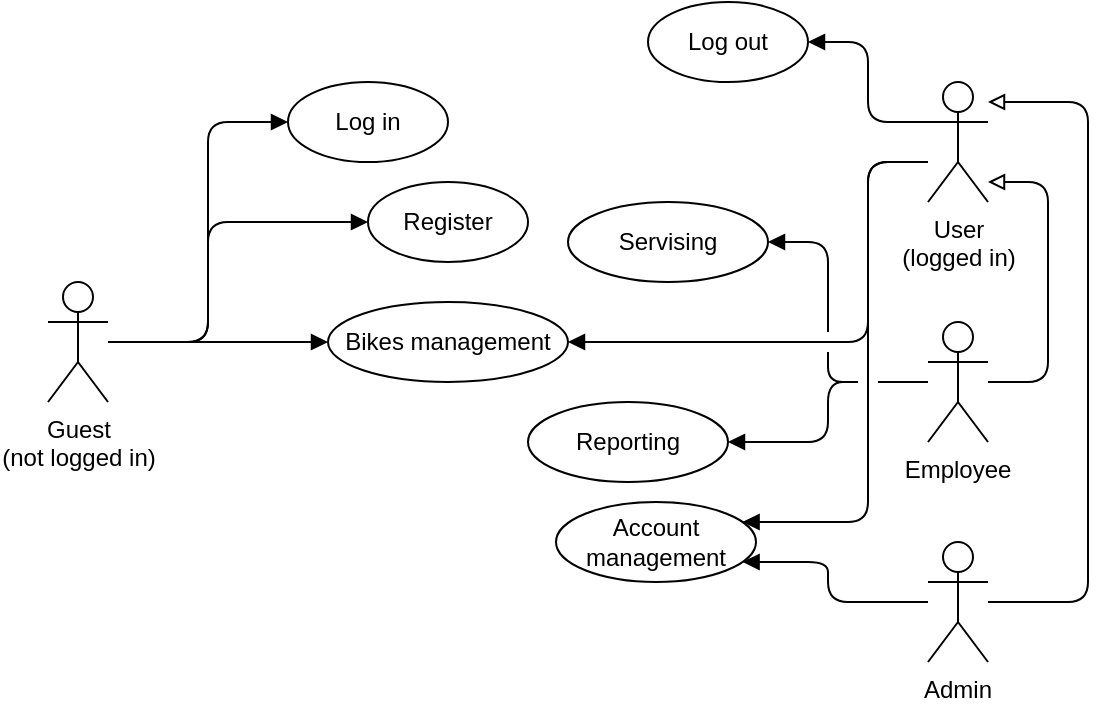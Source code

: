 <mxfile version="24.8.3" pages="6">
  <diagram id="VA8j8i1ZU_Ag11eMpn46" name="UC - Main">
    <mxGraphModel dx="1418" dy="820" grid="1" gridSize="10" guides="1" tooltips="1" connect="1" arrows="1" fold="1" page="1" pageScale="1" pageWidth="827" pageHeight="1169" math="0" shadow="0">
      <root>
        <mxCell id="0" />
        <mxCell id="1" parent="0" />
        <mxCell id="HyBdx4KYr_q8TzmlNEte-22" value="" style="edgeStyle=orthogonalEdgeStyle;rounded=1;orthogonalLoop=1;jettySize=auto;endArrow=block;endFill=1;jumpStyle=gap;jumpSize=10;html=1;" parent="1" source="HyBdx4KYr_q8TzmlNEte-1" target="HyBdx4KYr_q8TzmlNEte-12" edge="1">
          <mxGeometry relative="1" as="geometry">
            <Array as="points">
              <mxPoint x="450" y="100" />
              <mxPoint x="450" y="60" />
            </Array>
          </mxGeometry>
        </mxCell>
        <mxCell id="HyBdx4KYr_q8TzmlNEte-27" value="" style="edgeStyle=orthogonalEdgeStyle;rounded=1;orthogonalLoop=1;jettySize=auto;endArrow=block;endFill=1;jumpStyle=gap;jumpSize=10;html=1;" parent="1" source="HyBdx4KYr_q8TzmlNEte-1" target="HyBdx4KYr_q8TzmlNEte-26" edge="1">
          <mxGeometry relative="1" as="geometry">
            <Array as="points">
              <mxPoint x="450" y="120" />
              <mxPoint x="450" y="300" />
            </Array>
          </mxGeometry>
        </mxCell>
        <mxCell id="HyBdx4KYr_q8TzmlNEte-36" value="" style="edgeStyle=orthogonalEdgeStyle;rounded=1;orthogonalLoop=1;jettySize=auto;endArrow=block;endFill=1;jumpStyle=gap;jumpSize=10;html=1;" parent="1" source="HyBdx4KYr_q8TzmlNEte-1" target="HyBdx4KYr_q8TzmlNEte-15" edge="1">
          <mxGeometry relative="1" as="geometry">
            <Array as="points">
              <mxPoint x="450" y="120" />
              <mxPoint x="450" y="210" />
            </Array>
          </mxGeometry>
        </mxCell>
        <mxCell id="HyBdx4KYr_q8TzmlNEte-1" value="User&lt;br&gt;(logged in)" style="shape=umlActor;verticalLabelPosition=bottom;verticalAlign=top;outlineConnect=0;html=1;" parent="1" vertex="1">
          <mxGeometry x="480" y="80" width="30" height="60" as="geometry" />
        </mxCell>
        <mxCell id="HyBdx4KYr_q8TzmlNEte-9" value="" style="edgeStyle=orthogonalEdgeStyle;rounded=1;orthogonalLoop=1;jettySize=auto;endArrow=block;endFill=0;html=1;" parent="1" source="HyBdx4KYr_q8TzmlNEte-2" target="HyBdx4KYr_q8TzmlNEte-1" edge="1">
          <mxGeometry relative="1" as="geometry">
            <Array as="points">
              <mxPoint x="540" y="230" />
              <mxPoint x="540" y="130" />
            </Array>
          </mxGeometry>
        </mxCell>
        <mxCell id="HyBdx4KYr_q8TzmlNEte-31" value="" style="edgeStyle=orthogonalEdgeStyle;rounded=1;orthogonalLoop=1;jettySize=auto;endArrow=block;endFill=1;jumpStyle=gap;jumpSize=10;html=1;" parent="1" source="HyBdx4KYr_q8TzmlNEte-2" target="HyBdx4KYr_q8TzmlNEte-30" edge="1">
          <mxGeometry relative="1" as="geometry">
            <Array as="points">
              <mxPoint x="430" y="230" />
              <mxPoint x="430" y="160" />
            </Array>
          </mxGeometry>
        </mxCell>
        <mxCell id="HyBdx4KYr_q8TzmlNEte-35" value="" style="edgeStyle=orthogonalEdgeStyle;rounded=1;orthogonalLoop=1;jettySize=auto;endArrow=block;endFill=1;jumpStyle=gap;jumpSize=10;html=1;" parent="1" source="HyBdx4KYr_q8TzmlNEte-2" target="HyBdx4KYr_q8TzmlNEte-34" edge="1">
          <mxGeometry relative="1" as="geometry">
            <Array as="points">
              <mxPoint x="430" y="230" />
              <mxPoint x="430" y="260" />
            </Array>
          </mxGeometry>
        </mxCell>
        <mxCell id="HyBdx4KYr_q8TzmlNEte-2" value="Employee" style="shape=umlActor;verticalLabelPosition=bottom;verticalAlign=top;outlineConnect=0;html=1;whiteSpace=wrap;" parent="1" vertex="1">
          <mxGeometry x="480" y="200" width="30" height="60" as="geometry" />
        </mxCell>
        <mxCell id="HyBdx4KYr_q8TzmlNEte-16" value="" style="rounded=1;orthogonalLoop=1;jettySize=auto;endArrow=block;endFill=1;edgeStyle=orthogonalEdgeStyle;jumpStyle=gap;html=1;" parent="1" source="HyBdx4KYr_q8TzmlNEte-3" target="HyBdx4KYr_q8TzmlNEte-15" edge="1">
          <mxGeometry relative="1" as="geometry" />
        </mxCell>
        <mxCell id="HyBdx4KYr_q8TzmlNEte-17" value="" style="edgeStyle=orthogonalEdgeStyle;rounded=1;orthogonalLoop=1;jettySize=auto;endArrow=block;endFill=1;jumpStyle=gap;html=1;" parent="1" source="HyBdx4KYr_q8TzmlNEte-3" target="HyBdx4KYr_q8TzmlNEte-14" edge="1">
          <mxGeometry relative="1" as="geometry">
            <Array as="points">
              <mxPoint x="120" y="210" />
              <mxPoint x="120" y="150" />
            </Array>
          </mxGeometry>
        </mxCell>
        <mxCell id="HyBdx4KYr_q8TzmlNEte-18" value="" style="edgeStyle=orthogonalEdgeStyle;rounded=1;orthogonalLoop=1;jettySize=auto;endArrow=block;endFill=1;jumpStyle=gap;html=1;" parent="1" source="HyBdx4KYr_q8TzmlNEte-3" target="HyBdx4KYr_q8TzmlNEte-11" edge="1">
          <mxGeometry relative="1" as="geometry">
            <Array as="points">
              <mxPoint x="120" y="210" />
              <mxPoint x="120" y="100" />
            </Array>
          </mxGeometry>
        </mxCell>
        <mxCell id="HyBdx4KYr_q8TzmlNEte-3" value="Guest&lt;br&gt;(not logged in)" style="shape=umlActor;verticalLabelPosition=bottom;verticalAlign=top;outlineConnect=0;html=1;" parent="1" vertex="1">
          <mxGeometry x="40" y="180" width="30" height="60" as="geometry" />
        </mxCell>
        <mxCell id="HyBdx4KYr_q8TzmlNEte-10" value="" style="edgeStyle=orthogonalEdgeStyle;rounded=1;orthogonalLoop=1;jettySize=auto;endArrow=block;endFill=0;html=1;" parent="1" source="HyBdx4KYr_q8TzmlNEte-6" target="HyBdx4KYr_q8TzmlNEte-1" edge="1">
          <mxGeometry relative="1" as="geometry">
            <Array as="points">
              <mxPoint x="560" y="340" />
              <mxPoint x="560" y="90" />
            </Array>
          </mxGeometry>
        </mxCell>
        <mxCell id="HyBdx4KYr_q8TzmlNEte-32" value="" style="edgeStyle=orthogonalEdgeStyle;rounded=1;orthogonalLoop=1;jettySize=auto;endArrow=block;endFill=1;jumpStyle=gap;jumpSize=10;html=1;" parent="1" source="HyBdx4KYr_q8TzmlNEte-6" target="HyBdx4KYr_q8TzmlNEte-26" edge="1">
          <mxGeometry relative="1" as="geometry">
            <Array as="points">
              <mxPoint x="430" y="340" />
              <mxPoint x="430" y="320" />
            </Array>
          </mxGeometry>
        </mxCell>
        <mxCell id="HyBdx4KYr_q8TzmlNEte-6" value="Admin" style="shape=umlActor;verticalLabelPosition=bottom;verticalAlign=top;outlineConnect=0;html=1;whiteSpace=wrap;" parent="1" vertex="1">
          <mxGeometry x="480" y="310" width="30" height="60" as="geometry" />
        </mxCell>
        <mxCell id="HyBdx4KYr_q8TzmlNEte-11" value="Log in" style="ellipse;html=1;whiteSpace=wrap;" parent="1" vertex="1">
          <mxGeometry x="160" y="80" width="80" height="40" as="geometry" />
        </mxCell>
        <mxCell id="HyBdx4KYr_q8TzmlNEte-12" value="Log out" style="ellipse;html=1;whiteSpace=wrap;" parent="1" vertex="1">
          <mxGeometry x="340" y="40" width="80" height="40" as="geometry" />
        </mxCell>
        <mxCell id="HyBdx4KYr_q8TzmlNEte-14" value="Register" style="ellipse;html=1;whiteSpace=wrap;" parent="1" vertex="1">
          <mxGeometry x="200" y="130" width="80" height="40" as="geometry" />
        </mxCell>
        <mxCell id="HyBdx4KYr_q8TzmlNEte-15" value="Bikes management" style="ellipse;strokeWidth=1;html=1;whiteSpace=wrap;" parent="1" vertex="1">
          <mxGeometry x="180" y="190" width="120" height="40" as="geometry" />
        </mxCell>
        <mxCell id="HyBdx4KYr_q8TzmlNEte-26" value="Account management" style="ellipse;strokeWidth=1;html=1;whiteSpace=wrap;" parent="1" vertex="1">
          <mxGeometry x="294" y="290" width="100" height="40" as="geometry" />
        </mxCell>
        <mxCell id="HyBdx4KYr_q8TzmlNEte-30" value="Servising" style="ellipse;strokeWidth=1;html=1;whiteSpace=wrap;" parent="1" vertex="1">
          <mxGeometry x="300" y="140" width="100" height="40" as="geometry" />
        </mxCell>
        <mxCell id="HyBdx4KYr_q8TzmlNEte-34" value="Reporting" style="ellipse;strokeWidth=1;html=1;whiteSpace=wrap;" parent="1" vertex="1">
          <mxGeometry x="280" y="240" width="100" height="40" as="geometry" />
        </mxCell>
      </root>
    </mxGraphModel>
  </diagram>
  <diagram id="zJkt-2KwwEQ22w811lUK" name="UC - Bikes management">
    <mxGraphModel dx="1434" dy="836" grid="1" gridSize="10" guides="1" tooltips="1" connect="1" arrows="1" fold="1" page="1" pageScale="1" pageWidth="827" pageHeight="1169" math="0" shadow="0">
      <root>
        <mxCell id="0" />
        <mxCell id="1" parent="0" />
        <mxCell id="8QMlU4hmbphAGZrdZc3I-1" value="Bikes management" style="swimlane;whiteSpace=wrap;html=1;strokeWidth=1;rounded=1;" parent="1" vertex="1">
          <mxGeometry x="40" y="40" width="650" height="440" as="geometry" />
        </mxCell>
        <mxCell id="8QMlU4hmbphAGZrdZc3I-2" style="edgeStyle=orthogonalEdgeStyle;rounded=1;orthogonalLoop=1;jettySize=auto;html=1;endArrow=block;endFill=1;" parent="8QMlU4hmbphAGZrdZc3I-1" source="8QMlU4hmbphAGZrdZc3I-3" target="8QMlU4hmbphAGZrdZc3I-8" edge="1">
          <mxGeometry relative="1" as="geometry">
            <Array as="points">
              <mxPoint x="130" y="60" />
              <mxPoint x="130" y="60" />
            </Array>
          </mxGeometry>
        </mxCell>
        <mxCell id="8QMlU4hmbphAGZrdZc3I-3" value="Guest&lt;br&gt;(not logged in)" style="shape=umlActor;verticalLabelPosition=bottom;verticalAlign=top;html=1;outlineConnect=0;" parent="8QMlU4hmbphAGZrdZc3I-1" vertex="1">
          <mxGeometry x="50" y="40" width="30" height="60" as="geometry" />
        </mxCell>
        <mxCell id="8QMlU4hmbphAGZrdZc3I-4" style="edgeStyle=orthogonalEdgeStyle;rounded=1;orthogonalLoop=1;jettySize=auto;html=1;endArrow=block;endFill=1;" parent="8QMlU4hmbphAGZrdZc3I-1" source="8QMlU4hmbphAGZrdZc3I-6" target="8QMlU4hmbphAGZrdZc3I-8" edge="1">
          <mxGeometry relative="1" as="geometry">
            <Array as="points">
              <mxPoint x="150" y="190" />
              <mxPoint x="150" y="80" />
            </Array>
          </mxGeometry>
        </mxCell>
        <mxCell id="8QMlU4hmbphAGZrdZc3I-5" style="edgeStyle=orthogonalEdgeStyle;rounded=1;jumpStyle=gap;jumpSize=10;orthogonalLoop=1;jettySize=auto;html=1;fontSize=11;endArrow=block;endFill=1;" parent="8QMlU4hmbphAGZrdZc3I-1" source="8QMlU4hmbphAGZrdZc3I-6" target="8QMlU4hmbphAGZrdZc3I-14" edge="1">
          <mxGeometry relative="1" as="geometry">
            <Array as="points">
              <mxPoint x="220" y="190" />
              <mxPoint x="220" y="190" />
            </Array>
          </mxGeometry>
        </mxCell>
        <mxCell id="8QMlU4hmbphAGZrdZc3I-6" value="User&lt;br&gt;(logged in)" style="shape=umlActor;verticalLabelPosition=bottom;verticalAlign=top;html=1;outlineConnect=0;" parent="8QMlU4hmbphAGZrdZc3I-1" vertex="1">
          <mxGeometry x="50" y="160" width="30" height="60" as="geometry" />
        </mxCell>
        <mxCell id="8QMlU4hmbphAGZrdZc3I-7" value="&amp;lt;&amp;lt;extends&amp;gt;&amp;gt;" style="edgeStyle=orthogonalEdgeStyle;rounded=1;orthogonalLoop=1;jettySize=auto;html=1;endArrow=open;endFill=0;dashed=1;" parent="8QMlU4hmbphAGZrdZc3I-1" source="8QMlU4hmbphAGZrdZc3I-10" target="8QMlU4hmbphAGZrdZc3I-8" edge="1">
          <mxGeometry relative="1" as="geometry">
            <mxPoint x="370" y="140" as="sourcePoint" />
            <Array as="points">
              <mxPoint x="380" y="70" />
              <mxPoint x="380" y="70" />
            </Array>
          </mxGeometry>
        </mxCell>
        <mxCell id="8QMlU4hmbphAGZrdZc3I-8" value="Show bikes summary (bike grid)" style="ellipse;whiteSpace=wrap;html=1;fontSize=11;" parent="8QMlU4hmbphAGZrdZc3I-1" vertex="1">
          <mxGeometry x="170" y="50" width="130" height="40" as="geometry" />
        </mxCell>
        <mxCell id="8QMlU4hmbphAGZrdZc3I-9" value="&amp;lt;&amp;lt;include&amp;gt;&amp;gt;" style="edgeStyle=orthogonalEdgeStyle;rounded=1;jumpStyle=gap;jumpSize=10;orthogonalLoop=1;jettySize=auto;html=1;dashed=1;fontSize=11;endArrow=open;endFill=0;" parent="8QMlU4hmbphAGZrdZc3I-1" source="8QMlU4hmbphAGZrdZc3I-10" target="8QMlU4hmbphAGZrdZc3I-30" edge="1">
          <mxGeometry relative="1" as="geometry">
            <Array as="points">
              <mxPoint x="580" y="70" />
            </Array>
          </mxGeometry>
        </mxCell>
        <mxCell id="8QMlU4hmbphAGZrdZc3I-10" value="Display bike&#39;s properties" style="ellipse;whiteSpace=wrap;html=1;" parent="8QMlU4hmbphAGZrdZc3I-1" vertex="1">
          <mxGeometry x="400" y="50" width="120" height="40" as="geometry" />
        </mxCell>
        <mxCell id="8QMlU4hmbphAGZrdZc3I-11" value="&amp;lt;&amp;lt;include&amp;gt;&amp;gt;" style="edgeStyle=orthogonalEdgeStyle;rounded=1;jumpStyle=gap;jumpSize=10;orthogonalLoop=1;jettySize=auto;html=1;fontSize=11;endArrow=open;endFill=0;dashed=1;" parent="8QMlU4hmbphAGZrdZc3I-1" source="8QMlU4hmbphAGZrdZc3I-14" target="8QMlU4hmbphAGZrdZc3I-15" edge="1">
          <mxGeometry relative="1" as="geometry">
            <Array as="points">
              <mxPoint x="240" y="140" />
            </Array>
          </mxGeometry>
        </mxCell>
        <mxCell id="8QMlU4hmbphAGZrdZc3I-12" value="&amp;lt;&amp;lt;include&amp;gt;&amp;gt;" style="edgeStyle=orthogonalEdgeStyle;rounded=1;jumpStyle=gap;jumpSize=10;orthogonalLoop=1;jettySize=auto;html=1;dashed=1;fontSize=11;endArrow=open;endFill=0;" parent="8QMlU4hmbphAGZrdZc3I-1" source="8QMlU4hmbphAGZrdZc3I-14" target="8QMlU4hmbphAGZrdZc3I-16" edge="1">
          <mxGeometry relative="1" as="geometry" />
        </mxCell>
        <mxCell id="8QMlU4hmbphAGZrdZc3I-13" value="&amp;lt;&amp;lt;include&amp;gt;&amp;gt;" style="edgeStyle=orthogonalEdgeStyle;rounded=1;jumpStyle=gap;jumpSize=10;orthogonalLoop=1;jettySize=auto;html=1;dashed=1;fontSize=11;endArrow=open;endFill=0;" parent="8QMlU4hmbphAGZrdZc3I-1" source="8QMlU4hmbphAGZrdZc3I-14" target="8QMlU4hmbphAGZrdZc3I-17" edge="1">
          <mxGeometry relative="1" as="geometry">
            <Array as="points">
              <mxPoint x="240" y="240" />
            </Array>
          </mxGeometry>
        </mxCell>
        <mxCell id="8QMlU4hmbphAGZrdZc3I-14" value="Borrow bike" style="ellipse;whiteSpace=wrap;html=1;" parent="8QMlU4hmbphAGZrdZc3I-1" vertex="1">
          <mxGeometry x="190" y="170" width="100" height="40" as="geometry" />
        </mxCell>
        <mxCell id="8QMlU4hmbphAGZrdZc3I-15" value="Chose of the bike" style="ellipse;whiteSpace=wrap;html=1;" parent="8QMlU4hmbphAGZrdZc3I-1" vertex="1">
          <mxGeometry x="410" y="120" width="100" height="40" as="geometry" />
        </mxCell>
        <mxCell id="8QMlU4hmbphAGZrdZc3I-16" value="Input time of borrow" style="ellipse;whiteSpace=wrap;html=1;" parent="8QMlU4hmbphAGZrdZc3I-1" vertex="1">
          <mxGeometry x="410" y="170" width="100" height="40" as="geometry" />
        </mxCell>
        <mxCell id="8QMlU4hmbphAGZrdZc3I-17" value="Chose of the pay method" style="ellipse;whiteSpace=wrap;html=1;" parent="8QMlU4hmbphAGZrdZc3I-1" vertex="1">
          <mxGeometry x="410" y="220" width="100" height="40" as="geometry" />
        </mxCell>
        <mxCell id="8QMlU4hmbphAGZrdZc3I-18" style="edgeStyle=orthogonalEdgeStyle;rounded=1;jumpStyle=gap;jumpSize=10;orthogonalLoop=1;jettySize=auto;html=1;fontSize=11;endArrow=block;endFill=0;" parent="8QMlU4hmbphAGZrdZc3I-1" source="8QMlU4hmbphAGZrdZc3I-20" target="8QMlU4hmbphAGZrdZc3I-6" edge="1">
          <mxGeometry relative="1" as="geometry">
            <Array as="points">
              <mxPoint x="20" y="350" />
              <mxPoint x="20" y="190" />
            </Array>
          </mxGeometry>
        </mxCell>
        <mxCell id="8QMlU4hmbphAGZrdZc3I-19" style="edgeStyle=orthogonalEdgeStyle;rounded=1;jumpStyle=gap;jumpSize=10;orthogonalLoop=1;jettySize=auto;html=1;fontSize=11;endArrow=block;endFill=1;" parent="8QMlU4hmbphAGZrdZc3I-1" source="8QMlU4hmbphAGZrdZc3I-20" target="8QMlU4hmbphAGZrdZc3I-21" edge="1">
          <mxGeometry relative="1" as="geometry" />
        </mxCell>
        <mxCell id="8QMlU4hmbphAGZrdZc3I-20" value="Employee" style="shape=umlActor;verticalLabelPosition=bottom;verticalAlign=top;html=1;outlineConnect=0;" parent="8QMlU4hmbphAGZrdZc3I-1" vertex="1">
          <mxGeometry x="50" y="320" width="30" height="60" as="geometry" />
        </mxCell>
        <mxCell id="8QMlU4hmbphAGZrdZc3I-21" value="Display bikes" style="ellipse;whiteSpace=wrap;html=1;" parent="8QMlU4hmbphAGZrdZc3I-1" vertex="1">
          <mxGeometry x="170" y="330" width="100" height="40" as="geometry" />
        </mxCell>
        <mxCell id="8QMlU4hmbphAGZrdZc3I-22" value="&amp;lt;&amp;lt;extends&amp;gt;&amp;gt;" style="edgeStyle=orthogonalEdgeStyle;rounded=1;jumpStyle=gap;jumpSize=10;orthogonalLoop=1;jettySize=auto;html=1;fontSize=11;endArrow=open;endFill=0;dashed=1;" parent="8QMlU4hmbphAGZrdZc3I-1" source="8QMlU4hmbphAGZrdZc3I-23" target="8QMlU4hmbphAGZrdZc3I-21" edge="1">
          <mxGeometry relative="1" as="geometry" />
        </mxCell>
        <mxCell id="8QMlU4hmbphAGZrdZc3I-23" value="Add bike" style="ellipse;whiteSpace=wrap;html=1;" parent="8QMlU4hmbphAGZrdZc3I-1" vertex="1">
          <mxGeometry x="370" y="380" width="100" height="40" as="geometry" />
        </mxCell>
        <mxCell id="8QMlU4hmbphAGZrdZc3I-24" value="&amp;lt;&amp;lt;extends&amp;gt;&amp;gt;" style="edgeStyle=orthogonalEdgeStyle;rounded=1;jumpStyle=gap;jumpSize=10;orthogonalLoop=1;jettySize=auto;html=1;fontSize=11;endArrow=open;endFill=0;dashed=1;" parent="8QMlU4hmbphAGZrdZc3I-1" source="8QMlU4hmbphAGZrdZc3I-25" target="8QMlU4hmbphAGZrdZc3I-21" edge="1">
          <mxGeometry relative="1" as="geometry" />
        </mxCell>
        <mxCell id="8QMlU4hmbphAGZrdZc3I-25" value="Delete bike" style="ellipse;whiteSpace=wrap;html=1;" parent="8QMlU4hmbphAGZrdZc3I-1" vertex="1">
          <mxGeometry x="370" y="280" width="100" height="40" as="geometry" />
        </mxCell>
        <mxCell id="8QMlU4hmbphAGZrdZc3I-26" value="&amp;lt;&amp;lt;extends&amp;gt;&amp;gt;" style="edgeStyle=orthogonalEdgeStyle;rounded=1;jumpStyle=gap;jumpSize=10;orthogonalLoop=1;jettySize=auto;html=1;fontSize=11;endArrow=open;endFill=0;dashed=1;" parent="8QMlU4hmbphAGZrdZc3I-1" source="8QMlU4hmbphAGZrdZc3I-27" target="8QMlU4hmbphAGZrdZc3I-21" edge="1">
          <mxGeometry relative="1" as="geometry" />
        </mxCell>
        <mxCell id="8QMlU4hmbphAGZrdZc3I-27" value="Modify bike" style="ellipse;whiteSpace=wrap;html=1;" parent="8QMlU4hmbphAGZrdZc3I-1" vertex="1">
          <mxGeometry x="370" y="330" width="100" height="40" as="geometry" />
        </mxCell>
        <mxCell id="8QMlU4hmbphAGZrdZc3I-28" value="&amp;lt;&amp;lt;extends&amp;gt;&amp;gt;" style="edgeStyle=orthogonalEdgeStyle;rounded=1;jumpStyle=gap;jumpSize=10;orthogonalLoop=1;jettySize=auto;html=1;dashed=1;fontSize=11;endArrow=open;endFill=0;" parent="8QMlU4hmbphAGZrdZc3I-1" source="8QMlU4hmbphAGZrdZc3I-29" target="8QMlU4hmbphAGZrdZc3I-27" edge="1">
          <mxGeometry relative="1" as="geometry">
            <Array as="points">
              <mxPoint x="540" y="350" />
            </Array>
          </mxGeometry>
        </mxCell>
        <mxCell id="8QMlU4hmbphAGZrdZc3I-29" value="Modify availability" style="ellipse;whiteSpace=wrap;html=1;" parent="8QMlU4hmbphAGZrdZc3I-1" vertex="1">
          <mxGeometry x="490" y="280" width="100" height="40" as="geometry" />
        </mxCell>
        <mxCell id="8QMlU4hmbphAGZrdZc3I-30" value="Display bike&#39;s&lt;br&gt;availability" style="ellipse;whiteSpace=wrap;html=1;" parent="8QMlU4hmbphAGZrdZc3I-1" vertex="1">
          <mxGeometry x="530" y="90" width="100" height="40" as="geometry" />
        </mxCell>
      </root>
    </mxGraphModel>
  </diagram>
  <diagram id="rzPM_V4aqx5ikZvYrMCg" name="UC - Account management">
    <mxGraphModel dx="1036" dy="606" grid="1" gridSize="10" guides="1" tooltips="1" connect="1" arrows="1" fold="1" page="1" pageScale="1" pageWidth="827" pageHeight="1169" math="0" shadow="0">
      <root>
        <mxCell id="0" />
        <mxCell id="1" parent="0" />
        <mxCell id="tjpVJwRqGBKuAYZ-r7i4-1" value="Account management" style="swimlane;whiteSpace=wrap;html=1;strokeWidth=1;rounded=1;" parent="1" vertex="1">
          <mxGeometry x="40" y="40" width="510" height="330" as="geometry" />
        </mxCell>
        <mxCell id="tjpVJwRqGBKuAYZ-r7i4-2" style="edgeStyle=orthogonalEdgeStyle;rounded=1;jumpStyle=gap;jumpSize=10;orthogonalLoop=1;jettySize=auto;html=1;fontSize=11;endArrow=block;endFill=1;" parent="tjpVJwRqGBKuAYZ-r7i4-1" source="tjpVJwRqGBKuAYZ-r7i4-3" target="tjpVJwRqGBKuAYZ-r7i4-23" edge="1">
          <mxGeometry relative="1" as="geometry">
            <Array as="points">
              <mxPoint x="170" y="80" />
              <mxPoint x="170" y="80" />
            </Array>
          </mxGeometry>
        </mxCell>
        <mxCell id="tjpVJwRqGBKuAYZ-r7i4-3" value="User&lt;br&gt;(logged in)" style="shape=umlActor;verticalLabelPosition=bottom;verticalAlign=top;html=1;outlineConnect=0;" parent="tjpVJwRqGBKuAYZ-r7i4-1" vertex="1">
          <mxGeometry x="50" y="50" width="30" height="60" as="geometry" />
        </mxCell>
        <mxCell id="tjpVJwRqGBKuAYZ-r7i4-4" value="&amp;lt;&amp;lt;extends&amp;gt;&amp;gt;" style="edgeStyle=orthogonalEdgeStyle;rounded=1;jumpStyle=gap;jumpSize=10;orthogonalLoop=1;jettySize=auto;html=1;dashed=1;fontSize=11;endArrow=open;endFill=0;" parent="tjpVJwRqGBKuAYZ-r7i4-1" source="tjpVJwRqGBKuAYZ-r7i4-5" target="tjpVJwRqGBKuAYZ-r7i4-6" edge="1">
          <mxGeometry relative="1" as="geometry">
            <Array as="points">
              <mxPoint x="190" y="220" />
            </Array>
          </mxGeometry>
        </mxCell>
        <mxCell id="tjpVJwRqGBKuAYZ-r7i4-5" value="Change user&#39;s role" style="ellipse;whiteSpace=wrap;html=1;fontSize=11;" parent="tjpVJwRqGBKuAYZ-r7i4-1" vertex="1">
          <mxGeometry x="260" y="200" width="130" height="40" as="geometry" />
        </mxCell>
        <mxCell id="tjpVJwRqGBKuAYZ-r7i4-6" value="Display all users" style="ellipse;whiteSpace=wrap;html=1;" parent="tjpVJwRqGBKuAYZ-r7i4-1" vertex="1">
          <mxGeometry x="120" y="240" width="100" height="40" as="geometry" />
        </mxCell>
        <mxCell id="tjpVJwRqGBKuAYZ-r7i4-7" style="edgeStyle=orthogonalEdgeStyle;rounded=1;jumpStyle=gap;jumpSize=10;orthogonalLoop=1;jettySize=auto;html=1;fontSize=11;endArrow=block;endFill=0;" parent="tjpVJwRqGBKuAYZ-r7i4-1" source="tjpVJwRqGBKuAYZ-r7i4-9" target="tjpVJwRqGBKuAYZ-r7i4-3" edge="1">
          <mxGeometry relative="1" as="geometry">
            <Array as="points">
              <mxPoint x="20" y="270" />
              <mxPoint x="20" y="80" />
            </Array>
          </mxGeometry>
        </mxCell>
        <mxCell id="tjpVJwRqGBKuAYZ-r7i4-8" style="edgeStyle=orthogonalEdgeStyle;rounded=1;jumpStyle=gap;jumpSize=10;orthogonalLoop=1;jettySize=auto;html=1;fontSize=11;endArrow=block;endFill=1;" parent="tjpVJwRqGBKuAYZ-r7i4-1" source="tjpVJwRqGBKuAYZ-r7i4-9" target="tjpVJwRqGBKuAYZ-r7i4-6" edge="1">
          <mxGeometry relative="1" as="geometry" />
        </mxCell>
        <mxCell id="tjpVJwRqGBKuAYZ-r7i4-9" value="Admin" style="shape=umlActor;verticalLabelPosition=bottom;verticalAlign=top;html=1;outlineConnect=0;" parent="tjpVJwRqGBKuAYZ-r7i4-1" vertex="1">
          <mxGeometry x="50" y="230" width="30" height="60" as="geometry" />
        </mxCell>
        <mxCell id="tjpVJwRqGBKuAYZ-r7i4-10" value="&amp;lt;&amp;lt;extends&amp;gt;&amp;gt;" style="edgeStyle=orthogonalEdgeStyle;rounded=1;jumpStyle=gap;jumpSize=10;orthogonalLoop=1;jettySize=auto;html=1;dashed=1;fontSize=11;endArrow=open;endFill=0;" parent="tjpVJwRqGBKuAYZ-r7i4-1" source="tjpVJwRqGBKuAYZ-r7i4-11" target="tjpVJwRqGBKuAYZ-r7i4-23" edge="1">
          <mxGeometry relative="1" as="geometry">
            <Array as="points">
              <mxPoint x="320" y="60" />
              <mxPoint x="240" y="60" />
              <mxPoint x="240" y="70" />
            </Array>
          </mxGeometry>
        </mxCell>
        <mxCell id="tjpVJwRqGBKuAYZ-r7i4-11" value="Change password" style="ellipse;whiteSpace=wrap;html=1;" parent="tjpVJwRqGBKuAYZ-r7i4-1" vertex="1">
          <mxGeometry x="270" y="70" width="100" height="40" as="geometry" />
        </mxCell>
        <mxCell id="tjpVJwRqGBKuAYZ-r7i4-12" value="&amp;lt;&amp;lt;extends&amp;gt;&amp;gt;" style="edgeStyle=orthogonalEdgeStyle;rounded=1;jumpStyle=gap;jumpSize=10;orthogonalLoop=1;jettySize=auto;html=1;fontSize=11;endArrow=open;endFill=0;dashed=1;" parent="tjpVJwRqGBKuAYZ-r7i4-1" source="tjpVJwRqGBKuAYZ-r7i4-13" target="tjpVJwRqGBKuAYZ-r7i4-23" edge="1">
          <mxGeometry relative="1" as="geometry">
            <Array as="points">
              <mxPoint x="430" y="40" />
              <mxPoint x="170" y="40" />
            </Array>
          </mxGeometry>
        </mxCell>
        <mxCell id="tjpVJwRqGBKuAYZ-r7i4-13" value="Change username" style="ellipse;whiteSpace=wrap;html=1;" parent="tjpVJwRqGBKuAYZ-r7i4-1" vertex="1">
          <mxGeometry x="380" y="70" width="100" height="40" as="geometry" />
        </mxCell>
        <mxCell id="tjpVJwRqGBKuAYZ-r7i4-14" value="&amp;lt;&amp;lt;extends&amp;gt;&amp;gt;" style="edgeStyle=orthogonalEdgeStyle;rounded=1;jumpStyle=gap;jumpSize=10;orthogonalLoop=1;jettySize=auto;html=1;dashed=1;fontSize=11;endArrow=open;endFill=0;" parent="tjpVJwRqGBKuAYZ-r7i4-1" source="tjpVJwRqGBKuAYZ-r7i4-15" target="tjpVJwRqGBKuAYZ-r7i4-23" edge="1">
          <mxGeometry relative="1" as="geometry">
            <Array as="points">
              <mxPoint x="240" y="140" />
              <mxPoint x="240" y="90" />
            </Array>
          </mxGeometry>
        </mxCell>
        <mxCell id="tjpVJwRqGBKuAYZ-r7i4-15" value="Change email" style="ellipse;whiteSpace=wrap;html=1;" parent="tjpVJwRqGBKuAYZ-r7i4-1" vertex="1">
          <mxGeometry x="270" y="120" width="100" height="40" as="geometry" />
        </mxCell>
        <mxCell id="tjpVJwRqGBKuAYZ-r7i4-16" value="&amp;lt;&amp;lt;extends&amp;gt;&amp;gt;" style="edgeStyle=orthogonalEdgeStyle;rounded=1;jumpStyle=gap;jumpSize=10;orthogonalLoop=1;jettySize=auto;html=1;fontSize=11;endArrow=open;endFill=0;dashed=1;" parent="tjpVJwRqGBKuAYZ-r7i4-1" source="tjpVJwRqGBKuAYZ-r7i4-17" target="tjpVJwRqGBKuAYZ-r7i4-23" edge="1">
          <mxGeometry relative="1" as="geometry">
            <Array as="points">
              <mxPoint x="440" y="180" />
              <mxPoint x="190" y="180" />
            </Array>
          </mxGeometry>
        </mxCell>
        <mxCell id="tjpVJwRqGBKuAYZ-r7i4-17" value="Deactivate account" style="ellipse;whiteSpace=wrap;html=1;" parent="tjpVJwRqGBKuAYZ-r7i4-1" vertex="1">
          <mxGeometry x="390" y="120" width="100" height="40" as="geometry" />
        </mxCell>
        <mxCell id="tjpVJwRqGBKuAYZ-r7i4-18" value="&amp;lt;&amp;lt;extends&amp;gt;&amp;gt;" style="edgeStyle=orthogonalEdgeStyle;rounded=1;jumpStyle=gap;jumpSize=10;orthogonalLoop=1;jettySize=auto;html=1;dashed=1;fontSize=11;endArrow=open;endFill=0;" parent="tjpVJwRqGBKuAYZ-r7i4-1" source="tjpVJwRqGBKuAYZ-r7i4-19" target="tjpVJwRqGBKuAYZ-r7i4-6" edge="1">
          <mxGeometry relative="1" as="geometry">
            <Array as="points">
              <mxPoint x="170" y="300" />
            </Array>
          </mxGeometry>
        </mxCell>
        <mxCell id="tjpVJwRqGBKuAYZ-r7i4-19" value="Create user" style="ellipse;whiteSpace=wrap;html=1;" parent="tjpVJwRqGBKuAYZ-r7i4-1" vertex="1">
          <mxGeometry x="270" y="280" width="100" height="40" as="geometry" />
        </mxCell>
        <mxCell id="tjpVJwRqGBKuAYZ-r7i4-20" value="&amp;lt;&amp;lt;extends&amp;gt;&amp;gt;" style="edgeStyle=orthogonalEdgeStyle;rounded=1;jumpStyle=gap;jumpSize=10;orthogonalLoop=1;jettySize=auto;html=1;dashed=1;fontSize=11;endArrow=open;endFill=0;" parent="tjpVJwRqGBKuAYZ-r7i4-1" source="tjpVJwRqGBKuAYZ-r7i4-21" target="tjpVJwRqGBKuAYZ-r7i4-6" edge="1">
          <mxGeometry relative="1" as="geometry" />
        </mxCell>
        <mxCell id="tjpVJwRqGBKuAYZ-r7i4-21" value="Remove user" style="ellipse;whiteSpace=wrap;html=1;" parent="tjpVJwRqGBKuAYZ-r7i4-1" vertex="1">
          <mxGeometry x="380" y="240" width="100" height="40" as="geometry" />
        </mxCell>
        <mxCell id="tjpVJwRqGBKuAYZ-r7i4-22" value="&amp;lt;&amp;lt;extends&amp;gt;&amp;gt;" style="edgeStyle=orthogonalEdgeStyle;rounded=1;jumpStyle=gap;jumpSize=10;orthogonalLoop=1;jettySize=auto;html=1;dashed=1;fontSize=11;endArrow=open;endFill=0;" parent="tjpVJwRqGBKuAYZ-r7i4-1" source="tjpVJwRqGBKuAYZ-r7i4-23" target="tjpVJwRqGBKuAYZ-r7i4-6" edge="1">
          <mxGeometry relative="1" as="geometry">
            <Array as="points">
              <mxPoint x="150" y="170" />
              <mxPoint x="150" y="170" />
            </Array>
          </mxGeometry>
        </mxCell>
        <mxCell id="tjpVJwRqGBKuAYZ-r7i4-23" value="Display account info" style="ellipse;whiteSpace=wrap;html=1;" parent="tjpVJwRqGBKuAYZ-r7i4-1" vertex="1">
          <mxGeometry x="120" y="60" width="100" height="40" as="geometry" />
        </mxCell>
      </root>
    </mxGraphModel>
  </diagram>
  <diagram id="n6YLNe28xyIKiB_QX3Rc" name="UC - Servicing">
    <mxGraphModel dx="794" dy="724" grid="1" gridSize="10" guides="1" tooltips="1" connect="1" arrows="1" fold="1" page="1" pageScale="1" pageWidth="827" pageHeight="1169" math="0" shadow="0">
      <root>
        <mxCell id="0" />
        <mxCell id="1" parent="0" />
        <mxCell id="gvismzAmYxeGRYhmtnsW-1" value="Servicing" style="swimlane;whiteSpace=wrap;html=1;strokeWidth=1;rounded=1;" parent="1" vertex="1">
          <mxGeometry x="40" y="40" width="510" height="350" as="geometry" />
        </mxCell>
        <mxCell id="gvismzAmYxeGRYhmtnsW-2" style="edgeStyle=orthogonalEdgeStyle;rounded=1;jumpStyle=gap;jumpSize=10;orthogonalLoop=1;jettySize=auto;html=1;fontSize=11;endArrow=block;endFill=1;" parent="gvismzAmYxeGRYhmtnsW-1" source="gvismzAmYxeGRYhmtnsW-4" target="gvismzAmYxeGRYhmtnsW-5" edge="1">
          <mxGeometry relative="1" as="geometry">
            <Array as="points">
              <mxPoint x="80" y="190" />
              <mxPoint x="80" y="110" />
            </Array>
          </mxGeometry>
        </mxCell>
        <mxCell id="gvismzAmYxeGRYhmtnsW-3" style="edgeStyle=orthogonalEdgeStyle;rounded=1;jumpStyle=gap;jumpSize=10;orthogonalLoop=1;jettySize=auto;html=1;fontSize=11;endArrow=open;endFill=0;" parent="gvismzAmYxeGRYhmtnsW-1" source="gvismzAmYxeGRYhmtnsW-4" target="gvismzAmYxeGRYhmtnsW-12" edge="1">
          <mxGeometry relative="1" as="geometry">
            <Array as="points">
              <mxPoint x="80" y="190" />
              <mxPoint x="80" y="260" />
            </Array>
          </mxGeometry>
        </mxCell>
        <mxCell id="gvismzAmYxeGRYhmtnsW-4" value="Employee" style="shape=umlActor;verticalLabelPosition=bottom;verticalAlign=top;html=1;outlineConnect=0;" parent="gvismzAmYxeGRYhmtnsW-1" vertex="1">
          <mxGeometry x="20" y="160" width="30" height="60" as="geometry" />
        </mxCell>
        <mxCell id="gvismzAmYxeGRYhmtnsW-5" value="Display records about bike inspections" style="ellipse;whiteSpace=wrap;html=1;" parent="gvismzAmYxeGRYhmtnsW-1" vertex="1">
          <mxGeometry x="100" y="90" width="160" height="40" as="geometry" />
        </mxCell>
        <mxCell id="gvismzAmYxeGRYhmtnsW-6" value="&amp;lt;&amp;lt;extends&amp;gt;&amp;gt;" style="edgeStyle=orthogonalEdgeStyle;rounded=1;jumpStyle=gap;jumpSize=10;orthogonalLoop=1;jettySize=auto;html=1;fontSize=11;endArrow=open;endFill=0;dashed=1;" parent="gvismzAmYxeGRYhmtnsW-1" source="gvismzAmYxeGRYhmtnsW-7" target="gvismzAmYxeGRYhmtnsW-5" edge="1">
          <mxGeometry relative="1" as="geometry" />
        </mxCell>
        <mxCell id="gvismzAmYxeGRYhmtnsW-7" value="Add inspection record" style="ellipse;whiteSpace=wrap;html=1;" parent="gvismzAmYxeGRYhmtnsW-1" vertex="1">
          <mxGeometry x="350" y="40" width="110" height="40" as="geometry" />
        </mxCell>
        <mxCell id="gvismzAmYxeGRYhmtnsW-8" value="&amp;lt;&amp;lt;extends&amp;gt;&amp;gt;" style="edgeStyle=orthogonalEdgeStyle;rounded=1;jumpStyle=gap;jumpSize=10;orthogonalLoop=1;jettySize=auto;html=1;fontSize=11;endArrow=open;endFill=0;dashed=1;" parent="gvismzAmYxeGRYhmtnsW-1" source="gvismzAmYxeGRYhmtnsW-9" target="gvismzAmYxeGRYhmtnsW-5" edge="1">
          <mxGeometry relative="1" as="geometry" />
        </mxCell>
        <mxCell id="gvismzAmYxeGRYhmtnsW-9" value="Delete inspection record" style="ellipse;whiteSpace=wrap;html=1;" parent="gvismzAmYxeGRYhmtnsW-1" vertex="1">
          <mxGeometry x="360" y="90" width="130" height="40" as="geometry" />
        </mxCell>
        <mxCell id="gvismzAmYxeGRYhmtnsW-10" value="&amp;lt;&amp;lt;extends&amp;gt;&amp;gt;" style="edgeStyle=orthogonalEdgeStyle;rounded=1;jumpStyle=gap;jumpSize=10;orthogonalLoop=1;jettySize=auto;html=1;fontSize=11;endArrow=open;endFill=0;dashed=1;" parent="gvismzAmYxeGRYhmtnsW-1" source="gvismzAmYxeGRYhmtnsW-11" target="gvismzAmYxeGRYhmtnsW-5" edge="1">
          <mxGeometry relative="1" as="geometry">
            <Array as="points">
              <mxPoint x="180" y="160" />
            </Array>
          </mxGeometry>
        </mxCell>
        <mxCell id="gvismzAmYxeGRYhmtnsW-11" value="Modify inspection record" style="ellipse;whiteSpace=wrap;html=1;" parent="gvismzAmYxeGRYhmtnsW-1" vertex="1">
          <mxGeometry x="351" y="140" width="109" height="40" as="geometry" />
        </mxCell>
        <mxCell id="gvismzAmYxeGRYhmtnsW-12" value="Display servising records" style="ellipse;whiteSpace=wrap;html=1;" parent="gvismzAmYxeGRYhmtnsW-1" vertex="1">
          <mxGeometry x="100" y="240" width="160" height="40" as="geometry" />
        </mxCell>
        <mxCell id="gvismzAmYxeGRYhmtnsW-13" value="&amp;lt;&amp;lt;extends&amp;gt;&amp;gt;" style="edgeStyle=orthogonalEdgeStyle;rounded=1;jumpStyle=gap;jumpSize=10;orthogonalLoop=1;jettySize=auto;html=1;fontSize=11;endArrow=open;endFill=0;dashed=1;" parent="gvismzAmYxeGRYhmtnsW-1" source="gvismzAmYxeGRYhmtnsW-14" edge="1">
          <mxGeometry relative="1" as="geometry">
            <mxPoint x="180" y="240" as="targetPoint" />
          </mxGeometry>
        </mxCell>
        <mxCell id="gvismzAmYxeGRYhmtnsW-14" value="Add servising record" style="ellipse;whiteSpace=wrap;html=1;" parent="gvismzAmYxeGRYhmtnsW-1" vertex="1">
          <mxGeometry x="350" y="190" width="110" height="40" as="geometry" />
        </mxCell>
        <mxCell id="gvismzAmYxeGRYhmtnsW-15" value="&amp;lt;&amp;lt;extends&amp;gt;&amp;gt;" style="edgeStyle=orthogonalEdgeStyle;rounded=1;jumpStyle=gap;jumpSize=10;orthogonalLoop=1;jettySize=auto;html=1;fontSize=11;endArrow=open;endFill=0;dashed=1;" parent="gvismzAmYxeGRYhmtnsW-1" source="gvismzAmYxeGRYhmtnsW-16" edge="1">
          <mxGeometry relative="1" as="geometry">
            <mxPoint x="260" y="260" as="targetPoint" />
          </mxGeometry>
        </mxCell>
        <mxCell id="gvismzAmYxeGRYhmtnsW-16" value="Delete servising record" style="ellipse;whiteSpace=wrap;html=1;" parent="gvismzAmYxeGRYhmtnsW-1" vertex="1">
          <mxGeometry x="360" y="240" width="120" height="40" as="geometry" />
        </mxCell>
        <mxCell id="gvismzAmYxeGRYhmtnsW-17" value="&amp;lt;&amp;lt;extends&amp;gt;&amp;gt;" style="edgeStyle=orthogonalEdgeStyle;rounded=1;jumpStyle=gap;jumpSize=10;orthogonalLoop=1;jettySize=auto;html=1;fontSize=11;endArrow=open;endFill=0;dashed=1;" parent="gvismzAmYxeGRYhmtnsW-1" source="gvismzAmYxeGRYhmtnsW-18" edge="1">
          <mxGeometry relative="1" as="geometry">
            <mxPoint x="180" y="280" as="targetPoint" />
            <Array as="points">
              <mxPoint x="180" y="310" />
            </Array>
          </mxGeometry>
        </mxCell>
        <mxCell id="gvismzAmYxeGRYhmtnsW-18" value="Modify servising record" style="ellipse;whiteSpace=wrap;html=1;" parent="gvismzAmYxeGRYhmtnsW-1" vertex="1">
          <mxGeometry x="351" y="290" width="109" height="40" as="geometry" />
        </mxCell>
      </root>
    </mxGraphModel>
  </diagram>
  <diagram id="tnLssEfm-kGQ8L3Jt6uX" name="UC - Reporting">
    <mxGraphModel dx="1434" dy="836" grid="1" gridSize="10" guides="1" tooltips="1" connect="1" arrows="1" fold="1" page="1" pageScale="1" pageWidth="827" pageHeight="1169" math="0" shadow="0">
      <root>
        <mxCell id="0" />
        <mxCell id="1" parent="0" />
        <mxCell id="dArJw79UzN2PDC87uyud-1" value="Reporting" style="swimlane;whiteSpace=wrap;html=1;strokeWidth=1;rounded=1;" parent="1" vertex="1">
          <mxGeometry x="40" y="40" width="680" height="220" as="geometry" />
        </mxCell>
        <mxCell id="dArJw79UzN2PDC87uyud-2" style="edgeStyle=orthogonalEdgeStyle;rounded=1;jumpStyle=gap;jumpSize=10;orthogonalLoop=1;jettySize=auto;html=1;fontSize=11;endArrow=block;endFill=1;" parent="dArJw79UzN2PDC87uyud-1" source="dArJw79UzN2PDC87uyud-3" target="dArJw79UzN2PDC87uyud-7" edge="1">
          <mxGeometry relative="1" as="geometry" />
        </mxCell>
        <mxCell id="dArJw79UzN2PDC87uyud-3" value="Employee" style="shape=umlActor;verticalLabelPosition=bottom;verticalAlign=top;html=1;outlineConnect=0;" parent="dArJw79UzN2PDC87uyud-1" vertex="1">
          <mxGeometry x="27" y="90" width="30" height="60" as="geometry" />
        </mxCell>
        <mxCell id="dArJw79UzN2PDC87uyud-4" value="&amp;lt;&amp;lt;include&amp;gt;&amp;gt;" style="edgeStyle=orthogonalEdgeStyle;rounded=1;jumpStyle=gap;jumpSize=10;orthogonalLoop=1;jettySize=auto;html=1;fontSize=11;endArrow=open;endFill=0;dashed=1;" parent="dArJw79UzN2PDC87uyud-1" source="dArJw79UzN2PDC87uyud-7" target="dArJw79UzN2PDC87uyud-10" edge="1">
          <mxGeometry relative="1" as="geometry">
            <Array as="points">
              <mxPoint x="175" y="180" />
            </Array>
          </mxGeometry>
        </mxCell>
        <mxCell id="dArJw79UzN2PDC87uyud-5" value="&amp;lt;&amp;lt;include&amp;gt;&amp;gt;" style="edgeStyle=orthogonalEdgeStyle;rounded=1;jumpStyle=gap;jumpSize=10;orthogonalLoop=1;jettySize=auto;html=1;fontSize=11;endArrow=open;endFill=0;dashed=1;" parent="dArJw79UzN2PDC87uyud-1" source="dArJw79UzN2PDC87uyud-7" target="dArJw79UzN2PDC87uyud-8" edge="1">
          <mxGeometry relative="1" as="geometry" />
        </mxCell>
        <mxCell id="dArJw79UzN2PDC87uyud-6" value="&amp;lt;&amp;lt;include&amp;gt;&amp;gt;" style="edgeStyle=orthogonalEdgeStyle;rounded=1;jumpStyle=gap;jumpSize=10;orthogonalLoop=1;jettySize=auto;html=1;fontSize=11;endArrow=open;endFill=0;dashed=1;" parent="dArJw79UzN2PDC87uyud-1" source="dArJw79UzN2PDC87uyud-7" target="dArJw79UzN2PDC87uyud-9" edge="1">
          <mxGeometry relative="1" as="geometry">
            <Array as="points">
              <mxPoint x="175" y="60" />
            </Array>
          </mxGeometry>
        </mxCell>
        <mxCell id="dArJw79UzN2PDC87uyud-7" value="Display reporting page" style="ellipse;whiteSpace=wrap;html=1;" parent="dArJw79UzN2PDC87uyud-1" vertex="1">
          <mxGeometry x="120" y="100" width="110" height="40" as="geometry" />
        </mxCell>
        <mxCell id="dArJw79UzN2PDC87uyud-8" value="Income/outcome summary" style="ellipse;whiteSpace=wrap;html=1;" parent="dArJw79UzN2PDC87uyud-1" vertex="1">
          <mxGeometry x="320" y="100" width="120" height="40" as="geometry" />
        </mxCell>
        <mxCell id="dArJw79UzN2PDC87uyud-9" value="Display the number of bikes rented in period" style="ellipse;whiteSpace=wrap;html=1;" parent="dArJw79UzN2PDC87uyud-1" vertex="1">
          <mxGeometry x="270" y="40" width="150" height="40" as="geometry" />
        </mxCell>
        <mxCell id="dArJw79UzN2PDC87uyud-10" value="Most rented bikes leaderboard" style="ellipse;whiteSpace=wrap;html=1;" parent="dArJw79UzN2PDC87uyud-1" vertex="1">
          <mxGeometry x="290" y="160" width="120" height="40" as="geometry" />
        </mxCell>
        <mxCell id="dArJw79UzN2PDC87uyud-11" value="&amp;lt;&amp;lt;extend&amp;gt;&amp;gt;" style="edgeStyle=orthogonalEdgeStyle;rounded=1;jumpStyle=gap;jumpSize=10;orthogonalLoop=1;jettySize=auto;html=1;dashed=1;fontSize=11;endArrow=open;endFill=0;" parent="dArJw79UzN2PDC87uyud-1" source="dArJw79UzN2PDC87uyud-12" target="dArJw79UzN2PDC87uyud-8" edge="1">
          <mxGeometry relative="1" as="geometry" />
        </mxCell>
        <mxCell id="dArJw79UzN2PDC87uyud-12" value="Choose period" style="ellipse;whiteSpace=wrap;html=1;" parent="dArJw79UzN2PDC87uyud-1" vertex="1">
          <mxGeometry x="520" y="100" width="120" height="40" as="geometry" />
        </mxCell>
      </root>
    </mxGraphModel>
  </diagram>
  <diagram id="kJpIg7eZvDvNBk01yxzz" name="ER Diagram">
    <mxGraphModel dx="2245" dy="1989" grid="1" gridSize="10" guides="1" tooltips="1" connect="1" arrows="1" fold="1" page="1" pageScale="1" pageWidth="827" pageHeight="1169" math="0" shadow="0">
      <root>
        <mxCell id="0" />
        <mxCell id="1" parent="0" />
        <mxCell id="tJjoTh5x9sIFmA15xVmD-71" value="bikes" style="shape=table;startSize=30;container=1;collapsible=1;childLayout=tableLayout;fixedRows=1;rowLines=0;fontStyle=1;align=center;resizeLast=1;html=1;rounded=1;" parent="1" vertex="1">
          <mxGeometry x="80" y="-120" width="160" height="360" as="geometry" />
        </mxCell>
        <mxCell id="tJjoTh5x9sIFmA15xVmD-72" value="" style="shape=tableRow;horizontal=0;startSize=0;swimlaneHead=0;swimlaneBody=0;fillColor=none;collapsible=0;dropTarget=0;points=[[0,0.5],[1,0.5]];portConstraint=eastwest;top=0;left=0;right=0;bottom=1;html=1;" parent="tJjoTh5x9sIFmA15xVmD-71" vertex="1">
          <mxGeometry y="30" width="160" height="30" as="geometry" />
        </mxCell>
        <mxCell id="tJjoTh5x9sIFmA15xVmD-73" value="PK" style="shape=partialRectangle;connectable=0;fillColor=none;top=0;left=0;bottom=0;right=0;fontStyle=1;overflow=hidden;html=1;" parent="tJjoTh5x9sIFmA15xVmD-72" vertex="1">
          <mxGeometry width="30" height="30" as="geometry">
            <mxRectangle width="30" height="30" as="alternateBounds" />
          </mxGeometry>
        </mxCell>
        <mxCell id="tJjoTh5x9sIFmA15xVmD-74" value="bike_id" style="shape=partialRectangle;connectable=0;fillColor=none;top=0;left=0;bottom=0;right=0;align=left;spacingLeft=6;fontStyle=5;overflow=hidden;html=1;" parent="tJjoTh5x9sIFmA15xVmD-72" vertex="1">
          <mxGeometry x="30" width="130" height="30" as="geometry">
            <mxRectangle width="130" height="30" as="alternateBounds" />
          </mxGeometry>
        </mxCell>
        <mxCell id="tJjoTh5x9sIFmA15xVmD-75" value="" style="shape=tableRow;horizontal=0;startSize=0;swimlaneHead=0;swimlaneBody=0;fillColor=none;collapsible=0;dropTarget=0;points=[[0,0.5],[1,0.5]];portConstraint=eastwest;top=0;left=0;right=0;bottom=0;html=1;" parent="tJjoTh5x9sIFmA15xVmD-71" vertex="1">
          <mxGeometry y="60" width="160" height="30" as="geometry" />
        </mxCell>
        <mxCell id="tJjoTh5x9sIFmA15xVmD-76" value="" style="shape=partialRectangle;connectable=0;fillColor=none;top=0;left=0;bottom=0;right=0;editable=1;overflow=hidden;html=1;fontStyle=0" parent="tJjoTh5x9sIFmA15xVmD-75" vertex="1">
          <mxGeometry width="30" height="30" as="geometry">
            <mxRectangle width="30" height="30" as="alternateBounds" />
          </mxGeometry>
        </mxCell>
        <mxCell id="tJjoTh5x9sIFmA15xVmD-77" value="name" style="shape=partialRectangle;connectable=0;fillColor=none;top=0;left=0;bottom=0;right=0;align=left;spacingLeft=6;overflow=hidden;html=1;" parent="tJjoTh5x9sIFmA15xVmD-75" vertex="1">
          <mxGeometry x="30" width="130" height="30" as="geometry">
            <mxRectangle width="130" height="30" as="alternateBounds" />
          </mxGeometry>
        </mxCell>
        <mxCell id="tJjoTh5x9sIFmA15xVmD-78" value="" style="shape=tableRow;horizontal=0;startSize=0;swimlaneHead=0;swimlaneBody=0;fillColor=none;collapsible=0;dropTarget=0;points=[[0,0.5],[1,0.5]];portConstraint=eastwest;top=0;left=0;right=0;bottom=0;html=1;" parent="tJjoTh5x9sIFmA15xVmD-71" vertex="1">
          <mxGeometry y="90" width="160" height="30" as="geometry" />
        </mxCell>
        <mxCell id="tJjoTh5x9sIFmA15xVmD-79" value="" style="shape=partialRectangle;connectable=0;fillColor=none;top=0;left=0;bottom=0;right=0;editable=1;overflow=hidden;html=1;fontStyle=0" parent="tJjoTh5x9sIFmA15xVmD-78" vertex="1">
          <mxGeometry width="30" height="30" as="geometry">
            <mxRectangle width="30" height="30" as="alternateBounds" />
          </mxGeometry>
        </mxCell>
        <mxCell id="tJjoTh5x9sIFmA15xVmD-80" value="description" style="shape=partialRectangle;connectable=0;fillColor=none;top=0;left=0;bottom=0;right=0;align=left;spacingLeft=6;overflow=hidden;html=1;" parent="tJjoTh5x9sIFmA15xVmD-78" vertex="1">
          <mxGeometry x="30" width="130" height="30" as="geometry">
            <mxRectangle width="130" height="30" as="alternateBounds" />
          </mxGeometry>
        </mxCell>
        <mxCell id="TileePiu1FDQsJoA0QER-30" value="" style="shape=tableRow;horizontal=0;startSize=0;swimlaneHead=0;swimlaneBody=0;fillColor=none;collapsible=0;dropTarget=0;points=[[0,0.5],[1,0.5]];portConstraint=eastwest;top=0;left=0;right=0;bottom=0;html=1;" parent="tJjoTh5x9sIFmA15xVmD-71" vertex="1">
          <mxGeometry y="120" width="160" height="30" as="geometry" />
        </mxCell>
        <mxCell id="TileePiu1FDQsJoA0QER-31" value="" style="shape=partialRectangle;connectable=0;fillColor=none;top=0;left=0;bottom=0;right=0;editable=1;overflow=hidden;html=1;fontStyle=0" parent="TileePiu1FDQsJoA0QER-30" vertex="1">
          <mxGeometry width="30" height="30" as="geometry">
            <mxRectangle width="30" height="30" as="alternateBounds" />
          </mxGeometry>
        </mxCell>
        <mxCell id="TileePiu1FDQsJoA0QER-32" value="weight" style="shape=partialRectangle;connectable=0;fillColor=none;top=0;left=0;bottom=0;right=0;align=left;spacingLeft=6;overflow=hidden;html=1;" parent="TileePiu1FDQsJoA0QER-30" vertex="1">
          <mxGeometry x="30" width="130" height="30" as="geometry">
            <mxRectangle width="130" height="30" as="alternateBounds" />
          </mxGeometry>
        </mxCell>
        <mxCell id="TileePiu1FDQsJoA0QER-33" value="" style="shape=tableRow;horizontal=0;startSize=0;swimlaneHead=0;swimlaneBody=0;fillColor=none;collapsible=0;dropTarget=0;points=[[0,0.5],[1,0.5]];portConstraint=eastwest;top=0;left=0;right=0;bottom=0;html=1;" parent="tJjoTh5x9sIFmA15xVmD-71" vertex="1">
          <mxGeometry y="150" width="160" height="30" as="geometry" />
        </mxCell>
        <mxCell id="TileePiu1FDQsJoA0QER-34" value="" style="shape=partialRectangle;connectable=0;fillColor=none;top=0;left=0;bottom=0;right=0;editable=1;overflow=hidden;html=1;fontStyle=0" parent="TileePiu1FDQsJoA0QER-33" vertex="1">
          <mxGeometry width="30" height="30" as="geometry">
            <mxRectangle width="30" height="30" as="alternateBounds" />
          </mxGeometry>
        </mxCell>
        <mxCell id="TileePiu1FDQsJoA0QER-35" value="body_size" style="shape=partialRectangle;connectable=0;fillColor=none;top=0;left=0;bottom=0;right=0;align=left;spacingLeft=6;overflow=hidden;html=1;" parent="TileePiu1FDQsJoA0QER-33" vertex="1">
          <mxGeometry x="30" width="130" height="30" as="geometry">
            <mxRectangle width="130" height="30" as="alternateBounds" />
          </mxGeometry>
        </mxCell>
        <mxCell id="TileePiu1FDQsJoA0QER-45" value="" style="shape=tableRow;horizontal=0;startSize=0;swimlaneHead=0;swimlaneBody=0;fillColor=none;collapsible=0;dropTarget=0;points=[[0,0.5],[1,0.5]];portConstraint=eastwest;top=0;left=0;right=0;bottom=0;html=1;" parent="tJjoTh5x9sIFmA15xVmD-71" vertex="1">
          <mxGeometry y="180" width="160" height="30" as="geometry" />
        </mxCell>
        <mxCell id="TileePiu1FDQsJoA0QER-46" value="" style="shape=partialRectangle;connectable=0;fillColor=none;top=0;left=0;bottom=0;right=0;editable=1;overflow=hidden;html=1;fontStyle=0" parent="TileePiu1FDQsJoA0QER-45" vertex="1">
          <mxGeometry width="30" height="30" as="geometry">
            <mxRectangle width="30" height="30" as="alternateBounds" />
          </mxGeometry>
        </mxCell>
        <mxCell id="TileePiu1FDQsJoA0QER-47" value="wheel_size" style="shape=partialRectangle;connectable=0;fillColor=none;top=0;left=0;bottom=0;right=0;align=left;spacingLeft=6;overflow=hidden;html=1;" parent="TileePiu1FDQsJoA0QER-45" vertex="1">
          <mxGeometry x="30" width="130" height="30" as="geometry">
            <mxRectangle width="130" height="30" as="alternateBounds" />
          </mxGeometry>
        </mxCell>
        <mxCell id="TileePiu1FDQsJoA0QER-36" value="" style="shape=tableRow;horizontal=0;startSize=0;swimlaneHead=0;swimlaneBody=0;fillColor=none;collapsible=0;dropTarget=0;points=[[0,0.5],[1,0.5]];portConstraint=eastwest;top=0;left=0;right=0;bottom=0;html=1;" parent="tJjoTh5x9sIFmA15xVmD-71" vertex="1">
          <mxGeometry y="210" width="160" height="30" as="geometry" />
        </mxCell>
        <mxCell id="TileePiu1FDQsJoA0QER-37" value="" style="shape=partialRectangle;connectable=0;fillColor=none;top=0;left=0;bottom=0;right=0;editable=1;overflow=hidden;html=1;fontStyle=0" parent="TileePiu1FDQsJoA0QER-36" vertex="1">
          <mxGeometry width="30" height="30" as="geometry">
            <mxRectangle width="30" height="30" as="alternateBounds" />
          </mxGeometry>
        </mxCell>
        <mxCell id="TileePiu1FDQsJoA0QER-38" value="body_material" style="shape=partialRectangle;connectable=0;fillColor=none;top=0;left=0;bottom=0;right=0;align=left;spacingLeft=6;overflow=hidden;html=1;" parent="TileePiu1FDQsJoA0QER-36" vertex="1">
          <mxGeometry x="30" width="130" height="30" as="geometry">
            <mxRectangle width="130" height="30" as="alternateBounds" />
          </mxGeometry>
        </mxCell>
        <mxCell id="TileePiu1FDQsJoA0QER-39" value="" style="shape=tableRow;horizontal=0;startSize=0;swimlaneHead=0;swimlaneBody=0;fillColor=none;collapsible=0;dropTarget=0;points=[[0,0.5],[1,0.5]];portConstraint=eastwest;top=0;left=0;right=0;bottom=0;html=1;" parent="tJjoTh5x9sIFmA15xVmD-71" vertex="1">
          <mxGeometry y="240" width="160" height="30" as="geometry" />
        </mxCell>
        <mxCell id="TileePiu1FDQsJoA0QER-40" value="" style="shape=partialRectangle;connectable=0;fillColor=none;top=0;left=0;bottom=0;right=0;editable=1;overflow=hidden;html=1;fontStyle=0" parent="TileePiu1FDQsJoA0QER-39" vertex="1">
          <mxGeometry width="30" height="30" as="geometry">
            <mxRectangle width="30" height="30" as="alternateBounds" />
          </mxGeometry>
        </mxCell>
        <mxCell id="TileePiu1FDQsJoA0QER-41" value="gear_number" style="shape=partialRectangle;connectable=0;fillColor=none;top=0;left=0;bottom=0;right=0;align=left;spacingLeft=6;overflow=hidden;html=1;" parent="TileePiu1FDQsJoA0QER-39" vertex="1">
          <mxGeometry x="30" width="130" height="30" as="geometry">
            <mxRectangle width="130" height="30" as="alternateBounds" />
          </mxGeometry>
        </mxCell>
        <mxCell id="TileePiu1FDQsJoA0QER-42" value="" style="shape=tableRow;horizontal=0;startSize=0;swimlaneHead=0;swimlaneBody=0;fillColor=none;collapsible=0;dropTarget=0;points=[[0,0.5],[1,0.5]];portConstraint=eastwest;top=0;left=0;right=0;bottom=0;html=1;" parent="tJjoTh5x9sIFmA15xVmD-71" vertex="1">
          <mxGeometry y="270" width="160" height="30" as="geometry" />
        </mxCell>
        <mxCell id="TileePiu1FDQsJoA0QER-43" value="" style="shape=partialRectangle;connectable=0;fillColor=none;top=0;left=0;bottom=0;right=0;editable=1;overflow=hidden;html=1;fontStyle=0" parent="TileePiu1FDQsJoA0QER-42" vertex="1">
          <mxGeometry width="30" height="30" as="geometry">
            <mxRectangle width="30" height="30" as="alternateBounds" />
          </mxGeometry>
        </mxCell>
        <mxCell id="TileePiu1FDQsJoA0QER-44" value="weight_limit" style="shape=partialRectangle;connectable=0;fillColor=none;top=0;left=0;bottom=0;right=0;align=left;spacingLeft=6;overflow=hidden;html=1;" parent="TileePiu1FDQsJoA0QER-42" vertex="1">
          <mxGeometry x="30" width="130" height="30" as="geometry">
            <mxRectangle width="130" height="30" as="alternateBounds" />
          </mxGeometry>
        </mxCell>
        <mxCell id="ZOS2vYi2qAPQNt6-Y6eB-1" value="" style="shape=tableRow;horizontal=0;startSize=0;swimlaneHead=0;swimlaneBody=0;fillColor=none;collapsible=0;dropTarget=0;points=[[0,0.5],[1,0.5]];portConstraint=eastwest;top=0;left=0;right=0;bottom=0;html=1;" parent="tJjoTh5x9sIFmA15xVmD-71" vertex="1">
          <mxGeometry y="300" width="160" height="30" as="geometry" />
        </mxCell>
        <mxCell id="ZOS2vYi2qAPQNt6-Y6eB-2" value="" style="shape=partialRectangle;connectable=0;fillColor=none;top=0;left=0;bottom=0;right=0;editable=1;overflow=hidden;html=1;fontStyle=0" parent="ZOS2vYi2qAPQNt6-Y6eB-1" vertex="1">
          <mxGeometry width="30" height="30" as="geometry">
            <mxRectangle width="30" height="30" as="alternateBounds" />
          </mxGeometry>
        </mxCell>
        <mxCell id="ZOS2vYi2qAPQNt6-Y6eB-3" value="is_available" style="shape=partialRectangle;connectable=0;fillColor=none;top=0;left=0;bottom=0;right=0;align=left;spacingLeft=6;overflow=hidden;html=1;" parent="ZOS2vYi2qAPQNt6-Y6eB-1" vertex="1">
          <mxGeometry x="30" width="130" height="30" as="geometry">
            <mxRectangle width="130" height="30" as="alternateBounds" />
          </mxGeometry>
        </mxCell>
        <mxCell id="ZOS2vYi2qAPQNt6-Y6eB-8" value="" style="shape=tableRow;horizontal=0;startSize=0;swimlaneHead=0;swimlaneBody=0;fillColor=none;collapsible=0;dropTarget=0;points=[[0,0.5],[1,0.5]];portConstraint=eastwest;top=0;left=0;right=0;bottom=0;html=1;" parent="tJjoTh5x9sIFmA15xVmD-71" vertex="1">
          <mxGeometry y="330" width="160" height="30" as="geometry" />
        </mxCell>
        <mxCell id="ZOS2vYi2qAPQNt6-Y6eB-9" value="" style="shape=partialRectangle;connectable=0;fillColor=none;top=0;left=0;bottom=0;right=0;editable=1;overflow=hidden;html=1;fontStyle=0" parent="ZOS2vYi2qAPQNt6-Y6eB-8" vertex="1">
          <mxGeometry width="30" height="30" as="geometry">
            <mxRectangle width="30" height="30" as="alternateBounds" />
          </mxGeometry>
        </mxCell>
        <mxCell id="ZOS2vYi2qAPQNt6-Y6eB-10" value="is_shown" style="shape=partialRectangle;connectable=0;fillColor=none;top=0;left=0;bottom=0;right=0;align=left;spacingLeft=6;overflow=hidden;html=1;" parent="ZOS2vYi2qAPQNt6-Y6eB-8" vertex="1">
          <mxGeometry x="30" width="130" height="30" as="geometry">
            <mxRectangle width="130" height="30" as="alternateBounds" />
          </mxGeometry>
        </mxCell>
        <mxCell id="tJjoTh5x9sIFmA15xVmD-97" value="borrows" style="shape=table;startSize=30;container=1;collapsible=1;childLayout=tableLayout;fixedRows=1;rowLines=0;fontStyle=1;align=center;resizeLast=1;html=1;rounded=1;" parent="1" vertex="1">
          <mxGeometry x="360" y="40" width="160" height="210" as="geometry" />
        </mxCell>
        <mxCell id="tJjoTh5x9sIFmA15xVmD-98" value="" style="shape=tableRow;horizontal=0;startSize=0;swimlaneHead=0;swimlaneBody=0;fillColor=none;collapsible=0;dropTarget=0;points=[[0,0.5],[1,0.5]];portConstraint=eastwest;top=0;left=0;right=0;bottom=1;html=1;" parent="tJjoTh5x9sIFmA15xVmD-97" vertex="1">
          <mxGeometry y="30" width="160" height="30" as="geometry" />
        </mxCell>
        <mxCell id="tJjoTh5x9sIFmA15xVmD-99" value="PK" style="shape=partialRectangle;connectable=0;fillColor=none;top=0;left=0;bottom=0;right=0;fontStyle=1;overflow=hidden;html=1;" parent="tJjoTh5x9sIFmA15xVmD-98" vertex="1">
          <mxGeometry width="30" height="30" as="geometry">
            <mxRectangle width="30" height="30" as="alternateBounds" />
          </mxGeometry>
        </mxCell>
        <mxCell id="tJjoTh5x9sIFmA15xVmD-100" value="borrow_id" style="shape=partialRectangle;connectable=0;fillColor=none;top=0;left=0;bottom=0;right=0;align=left;spacingLeft=6;fontStyle=5;overflow=hidden;html=1;" parent="tJjoTh5x9sIFmA15xVmD-98" vertex="1">
          <mxGeometry x="30" width="130" height="30" as="geometry">
            <mxRectangle width="130" height="30" as="alternateBounds" />
          </mxGeometry>
        </mxCell>
        <mxCell id="tJjoTh5x9sIFmA15xVmD-101" value="" style="shape=tableRow;horizontal=0;startSize=0;swimlaneHead=0;swimlaneBody=0;fillColor=none;collapsible=0;dropTarget=0;points=[[0,0.5],[1,0.5]];portConstraint=eastwest;top=0;left=0;right=0;bottom=0;html=1;" parent="tJjoTh5x9sIFmA15xVmD-97" vertex="1">
          <mxGeometry y="60" width="160" height="30" as="geometry" />
        </mxCell>
        <mxCell id="tJjoTh5x9sIFmA15xVmD-102" value="FK" style="shape=partialRectangle;connectable=0;fillColor=none;top=0;left=0;bottom=0;right=0;editable=1;overflow=hidden;html=1;fontStyle=0" parent="tJjoTh5x9sIFmA15xVmD-101" vertex="1">
          <mxGeometry width="30" height="30" as="geometry">
            <mxRectangle width="30" height="30" as="alternateBounds" />
          </mxGeometry>
        </mxCell>
        <mxCell id="tJjoTh5x9sIFmA15xVmD-103" value="bike_id" style="shape=partialRectangle;connectable=0;fillColor=none;top=0;left=0;bottom=0;right=0;align=left;spacingLeft=6;overflow=hidden;html=1;" parent="tJjoTh5x9sIFmA15xVmD-101" vertex="1">
          <mxGeometry x="30" width="130" height="30" as="geometry">
            <mxRectangle width="130" height="30" as="alternateBounds" />
          </mxGeometry>
        </mxCell>
        <mxCell id="tJjoTh5x9sIFmA15xVmD-107" value="" style="shape=tableRow;horizontal=0;startSize=0;swimlaneHead=0;swimlaneBody=0;fillColor=none;collapsible=0;dropTarget=0;points=[[0,0.5],[1,0.5]];portConstraint=eastwest;top=0;left=0;right=0;bottom=0;html=1;" parent="tJjoTh5x9sIFmA15xVmD-97" vertex="1">
          <mxGeometry y="90" width="160" height="30" as="geometry" />
        </mxCell>
        <mxCell id="tJjoTh5x9sIFmA15xVmD-108" value="FK" style="shape=partialRectangle;connectable=0;fillColor=none;top=0;left=0;bottom=0;right=0;editable=1;overflow=hidden;html=1;fontStyle=0" parent="tJjoTh5x9sIFmA15xVmD-107" vertex="1">
          <mxGeometry width="30" height="30" as="geometry">
            <mxRectangle width="30" height="30" as="alternateBounds" />
          </mxGeometry>
        </mxCell>
        <mxCell id="tJjoTh5x9sIFmA15xVmD-109" value="user_id" style="shape=partialRectangle;connectable=0;fillColor=none;top=0;left=0;bottom=0;right=0;align=left;spacingLeft=6;overflow=hidden;html=1;" parent="tJjoTh5x9sIFmA15xVmD-107" vertex="1">
          <mxGeometry x="30" width="130" height="30" as="geometry">
            <mxRectangle width="130" height="30" as="alternateBounds" />
          </mxGeometry>
        </mxCell>
        <mxCell id="tJjoTh5x9sIFmA15xVmD-104" value="" style="shape=tableRow;horizontal=0;startSize=0;swimlaneHead=0;swimlaneBody=0;fillColor=none;collapsible=0;dropTarget=0;points=[[0,0.5],[1,0.5]];portConstraint=eastwest;top=0;left=0;right=0;bottom=0;html=1;" parent="tJjoTh5x9sIFmA15xVmD-97" vertex="1">
          <mxGeometry y="120" width="160" height="30" as="geometry" />
        </mxCell>
        <mxCell id="tJjoTh5x9sIFmA15xVmD-105" value="" style="shape=partialRectangle;connectable=0;fillColor=none;top=0;left=0;bottom=0;right=0;editable=1;overflow=hidden;html=1;fontStyle=0" parent="tJjoTh5x9sIFmA15xVmD-104" vertex="1">
          <mxGeometry width="30" height="30" as="geometry">
            <mxRectangle width="30" height="30" as="alternateBounds" />
          </mxGeometry>
        </mxCell>
        <mxCell id="tJjoTh5x9sIFmA15xVmD-106" value="datetime_from" style="shape=partialRectangle;connectable=0;fillColor=none;top=0;left=0;bottom=0;right=0;align=left;spacingLeft=6;overflow=hidden;html=1;" parent="tJjoTh5x9sIFmA15xVmD-104" vertex="1">
          <mxGeometry x="30" width="130" height="30" as="geometry">
            <mxRectangle width="130" height="30" as="alternateBounds" />
          </mxGeometry>
        </mxCell>
        <mxCell id="TileePiu1FDQsJoA0QER-1" value="" style="shape=tableRow;horizontal=0;startSize=0;swimlaneHead=0;swimlaneBody=0;fillColor=none;collapsible=0;dropTarget=0;points=[[0,0.5],[1,0.5]];portConstraint=eastwest;top=0;left=0;right=0;bottom=0;html=1;" parent="tJjoTh5x9sIFmA15xVmD-97" vertex="1">
          <mxGeometry y="150" width="160" height="30" as="geometry" />
        </mxCell>
        <mxCell id="TileePiu1FDQsJoA0QER-2" value="" style="shape=partialRectangle;connectable=0;fillColor=none;top=0;left=0;bottom=0;right=0;editable=1;overflow=hidden;html=1;fontStyle=0" parent="TileePiu1FDQsJoA0QER-1" vertex="1">
          <mxGeometry width="30" height="30" as="geometry">
            <mxRectangle width="30" height="30" as="alternateBounds" />
          </mxGeometry>
        </mxCell>
        <mxCell id="TileePiu1FDQsJoA0QER-3" value="datetime_to" style="shape=partialRectangle;connectable=0;fillColor=none;top=0;left=0;bottom=0;right=0;align=left;spacingLeft=6;overflow=hidden;html=1;" parent="TileePiu1FDQsJoA0QER-1" vertex="1">
          <mxGeometry x="30" width="130" height="30" as="geometry">
            <mxRectangle width="130" height="30" as="alternateBounds" />
          </mxGeometry>
        </mxCell>
        <mxCell id="TileePiu1FDQsJoA0QER-59" value="" style="shape=tableRow;horizontal=0;startSize=0;swimlaneHead=0;swimlaneBody=0;fillColor=none;collapsible=0;dropTarget=0;points=[[0,0.5],[1,0.5]];portConstraint=eastwest;top=0;left=0;right=0;bottom=0;html=1;" parent="tJjoTh5x9sIFmA15xVmD-97" vertex="1">
          <mxGeometry y="180" width="160" height="30" as="geometry" />
        </mxCell>
        <mxCell id="TileePiu1FDQsJoA0QER-60" value="FK" style="shape=partialRectangle;connectable=0;fillColor=none;top=0;left=0;bottom=0;right=0;editable=1;overflow=hidden;html=1;fontStyle=0" parent="TileePiu1FDQsJoA0QER-59" vertex="1">
          <mxGeometry width="30" height="30" as="geometry">
            <mxRectangle width="30" height="30" as="alternateBounds" />
          </mxGeometry>
        </mxCell>
        <mxCell id="TileePiu1FDQsJoA0QER-61" value="payment_method_id" style="shape=partialRectangle;connectable=0;fillColor=none;top=0;left=0;bottom=0;right=0;align=left;spacingLeft=6;overflow=hidden;html=1;" parent="TileePiu1FDQsJoA0QER-59" vertex="1">
          <mxGeometry x="30" width="130" height="30" as="geometry">
            <mxRectangle width="130" height="30" as="alternateBounds" />
          </mxGeometry>
        </mxCell>
        <mxCell id="tJjoTh5x9sIFmA15xVmD-125" style="edgeStyle=orthogonalEdgeStyle;rounded=1;orthogonalLoop=1;jettySize=auto;html=1;exitX=0;exitY=0.5;exitDx=0;exitDy=0;entryX=0;entryY=0.5;entryDx=0;entryDy=0;startArrow=ERmany;startFill=0;endArrow=none;endFill=0;startSize=10;endSize=10;jumpStyle=gap;jumpSize=10;" parent="1" source="tJjoTh5x9sIFmA15xVmD-110" target="tJjoTh5x9sIFmA15xVmD-72" edge="1">
          <mxGeometry x="0.115" y="20" relative="1" as="geometry">
            <Array as="points">
              <mxPoint x="40" y="395" />
              <mxPoint x="40" y="-75" />
            </Array>
            <mxPoint as="offset" />
          </mxGeometry>
        </mxCell>
        <mxCell id="tJjoTh5x9sIFmA15xVmD-110" value="bike_prices" style="shape=table;startSize=30;container=1;collapsible=1;childLayout=tableLayout;fixedRows=1;rowLines=0;fontStyle=1;align=center;resizeLast=1;html=1;rounded=1;" parent="1" vertex="1">
          <mxGeometry x="80" y="320" width="160" height="150" as="geometry" />
        </mxCell>
        <mxCell id="tJjoTh5x9sIFmA15xVmD-111" value="" style="shape=tableRow;horizontal=0;startSize=0;swimlaneHead=0;swimlaneBody=0;fillColor=none;collapsible=0;dropTarget=0;points=[[0,0.5],[1,0.5]];portConstraint=eastwest;top=0;left=0;right=0;bottom=1;html=1;" parent="tJjoTh5x9sIFmA15xVmD-110" vertex="1">
          <mxGeometry y="30" width="160" height="30" as="geometry" />
        </mxCell>
        <mxCell id="tJjoTh5x9sIFmA15xVmD-112" value="PK" style="shape=partialRectangle;connectable=0;fillColor=none;top=0;left=0;bottom=0;right=0;fontStyle=1;overflow=hidden;html=1;" parent="tJjoTh5x9sIFmA15xVmD-111" vertex="1">
          <mxGeometry width="30" height="30" as="geometry">
            <mxRectangle width="30" height="30" as="alternateBounds" />
          </mxGeometry>
        </mxCell>
        <mxCell id="tJjoTh5x9sIFmA15xVmD-113" value="bike_price_id" style="shape=partialRectangle;connectable=0;fillColor=none;top=0;left=0;bottom=0;right=0;align=left;spacingLeft=6;fontStyle=5;overflow=hidden;html=1;" parent="tJjoTh5x9sIFmA15xVmD-111" vertex="1">
          <mxGeometry x="30" width="130" height="30" as="geometry">
            <mxRectangle width="130" height="30" as="alternateBounds" />
          </mxGeometry>
        </mxCell>
        <mxCell id="tJjoTh5x9sIFmA15xVmD-114" value="" style="shape=tableRow;horizontal=0;startSize=0;swimlaneHead=0;swimlaneBody=0;fillColor=none;collapsible=0;dropTarget=0;points=[[0,0.5],[1,0.5]];portConstraint=eastwest;top=0;left=0;right=0;bottom=0;html=1;" parent="tJjoTh5x9sIFmA15xVmD-110" vertex="1">
          <mxGeometry y="60" width="160" height="30" as="geometry" />
        </mxCell>
        <mxCell id="tJjoTh5x9sIFmA15xVmD-115" value="FK" style="shape=partialRectangle;connectable=0;fillColor=none;top=0;left=0;bottom=0;right=0;editable=1;overflow=hidden;html=1;fontStyle=0" parent="tJjoTh5x9sIFmA15xVmD-114" vertex="1">
          <mxGeometry width="30" height="30" as="geometry">
            <mxRectangle width="30" height="30" as="alternateBounds" />
          </mxGeometry>
        </mxCell>
        <mxCell id="tJjoTh5x9sIFmA15xVmD-116" value="bike_id" style="shape=partialRectangle;connectable=0;fillColor=none;top=0;left=0;bottom=0;right=0;align=left;spacingLeft=6;overflow=hidden;html=1;" parent="tJjoTh5x9sIFmA15xVmD-114" vertex="1">
          <mxGeometry x="30" width="130" height="30" as="geometry">
            <mxRectangle width="130" height="30" as="alternateBounds" />
          </mxGeometry>
        </mxCell>
        <mxCell id="tJjoTh5x9sIFmA15xVmD-117" value="" style="shape=tableRow;horizontal=0;startSize=0;swimlaneHead=0;swimlaneBody=0;fillColor=none;collapsible=0;dropTarget=0;points=[[0,0.5],[1,0.5]];portConstraint=eastwest;top=0;left=0;right=0;bottom=0;html=1;" parent="tJjoTh5x9sIFmA15xVmD-110" vertex="1">
          <mxGeometry y="90" width="160" height="30" as="geometry" />
        </mxCell>
        <mxCell id="tJjoTh5x9sIFmA15xVmD-118" value="" style="shape=partialRectangle;connectable=0;fillColor=none;top=0;left=0;bottom=0;right=0;editable=1;overflow=hidden;html=1;fontStyle=0" parent="tJjoTh5x9sIFmA15xVmD-117" vertex="1">
          <mxGeometry width="30" height="30" as="geometry">
            <mxRectangle width="30" height="30" as="alternateBounds" />
          </mxGeometry>
        </mxCell>
        <mxCell id="tJjoTh5x9sIFmA15xVmD-119" value="price" style="shape=partialRectangle;connectable=0;fillColor=none;top=0;left=0;bottom=0;right=0;align=left;spacingLeft=6;overflow=hidden;html=1;" parent="tJjoTh5x9sIFmA15xVmD-117" vertex="1">
          <mxGeometry x="30" width="130" height="30" as="geometry">
            <mxRectangle width="130" height="30" as="alternateBounds" />
          </mxGeometry>
        </mxCell>
        <mxCell id="tJjoTh5x9sIFmA15xVmD-120" value="" style="shape=tableRow;horizontal=0;startSize=0;swimlaneHead=0;swimlaneBody=0;fillColor=none;collapsible=0;dropTarget=0;points=[[0,0.5],[1,0.5]];portConstraint=eastwest;top=0;left=0;right=0;bottom=0;html=1;" parent="tJjoTh5x9sIFmA15xVmD-110" vertex="1">
          <mxGeometry y="120" width="160" height="30" as="geometry" />
        </mxCell>
        <mxCell id="tJjoTh5x9sIFmA15xVmD-121" value="" style="shape=partialRectangle;connectable=0;fillColor=none;top=0;left=0;bottom=0;right=0;editable=1;overflow=hidden;html=1;fontStyle=0" parent="tJjoTh5x9sIFmA15xVmD-120" vertex="1">
          <mxGeometry width="30" height="30" as="geometry">
            <mxRectangle width="30" height="30" as="alternateBounds" />
          </mxGeometry>
        </mxCell>
        <mxCell id="tJjoTh5x9sIFmA15xVmD-122" value="datetime" style="shape=partialRectangle;connectable=0;fillColor=none;top=0;left=0;bottom=0;right=0;align=left;spacingLeft=6;overflow=hidden;html=1;" parent="tJjoTh5x9sIFmA15xVmD-120" vertex="1">
          <mxGeometry x="30" width="130" height="30" as="geometry">
            <mxRectangle width="130" height="30" as="alternateBounds" />
          </mxGeometry>
        </mxCell>
        <mxCell id="tJjoTh5x9sIFmA15xVmD-124" style="edgeStyle=orthogonalEdgeStyle;rounded=1;orthogonalLoop=1;jettySize=auto;html=1;exitX=0;exitY=0.5;exitDx=0;exitDy=0;entryX=1;entryY=0.5;entryDx=0;entryDy=0;endArrow=none;endFill=0;startArrow=ERmany;startFill=0;endSize=10;startSize=10;jumpStyle=gap;jumpSize=10;" parent="1" source="tJjoTh5x9sIFmA15xVmD-101" target="tJjoTh5x9sIFmA15xVmD-72" edge="1">
          <mxGeometry relative="1" as="geometry">
            <Array as="points">
              <mxPoint x="280" y="115" />
              <mxPoint x="280" y="-75" />
            </Array>
          </mxGeometry>
        </mxCell>
        <mxCell id="tJjoTh5x9sIFmA15xVmD-126" value="users" style="shape=table;startSize=30;container=1;collapsible=1;childLayout=tableLayout;fixedRows=1;rowLines=0;fontStyle=1;align=center;resizeLast=1;html=1;rounded=1;" parent="1" vertex="1">
          <mxGeometry x="640" y="40" width="160" height="330" as="geometry" />
        </mxCell>
        <mxCell id="tJjoTh5x9sIFmA15xVmD-127" value="" style="shape=tableRow;horizontal=0;startSize=0;swimlaneHead=0;swimlaneBody=0;fillColor=none;collapsible=0;dropTarget=0;points=[[0,0.5],[1,0.5]];portConstraint=eastwest;top=0;left=0;right=0;bottom=1;html=1;" parent="tJjoTh5x9sIFmA15xVmD-126" vertex="1">
          <mxGeometry y="30" width="160" height="30" as="geometry" />
        </mxCell>
        <mxCell id="tJjoTh5x9sIFmA15xVmD-128" value="PK" style="shape=partialRectangle;connectable=0;fillColor=none;top=0;left=0;bottom=0;right=0;fontStyle=1;overflow=hidden;html=1;" parent="tJjoTh5x9sIFmA15xVmD-127" vertex="1">
          <mxGeometry width="30" height="30" as="geometry">
            <mxRectangle width="30" height="30" as="alternateBounds" />
          </mxGeometry>
        </mxCell>
        <mxCell id="tJjoTh5x9sIFmA15xVmD-129" value="user_id" style="shape=partialRectangle;connectable=0;fillColor=none;top=0;left=0;bottom=0;right=0;align=left;spacingLeft=6;fontStyle=5;overflow=hidden;html=1;" parent="tJjoTh5x9sIFmA15xVmD-127" vertex="1">
          <mxGeometry x="30" width="130" height="30" as="geometry">
            <mxRectangle width="130" height="30" as="alternateBounds" />
          </mxGeometry>
        </mxCell>
        <mxCell id="VE5APxpFyQbxVgRIOtsa-20" value="" style="shape=tableRow;horizontal=0;startSize=0;swimlaneHead=0;swimlaneBody=0;fillColor=none;collapsible=0;dropTarget=0;points=[[0,0.5],[1,0.5]];portConstraint=eastwest;top=0;left=0;right=0;bottom=0;html=1;" parent="tJjoTh5x9sIFmA15xVmD-126" vertex="1">
          <mxGeometry y="60" width="160" height="30" as="geometry" />
        </mxCell>
        <mxCell id="VE5APxpFyQbxVgRIOtsa-21" value="FK" style="shape=partialRectangle;connectable=0;fillColor=none;top=0;left=0;bottom=0;right=0;editable=1;overflow=hidden;html=1;fontStyle=0" parent="VE5APxpFyQbxVgRIOtsa-20" vertex="1">
          <mxGeometry width="30" height="30" as="geometry">
            <mxRectangle width="30" height="30" as="alternateBounds" />
          </mxGeometry>
        </mxCell>
        <mxCell id="VE5APxpFyQbxVgRIOtsa-22" value="role_id" style="shape=partialRectangle;connectable=0;fillColor=none;top=0;left=0;bottom=0;right=0;align=left;spacingLeft=6;overflow=hidden;html=1;" parent="VE5APxpFyQbxVgRIOtsa-20" vertex="1">
          <mxGeometry x="30" width="130" height="30" as="geometry">
            <mxRectangle width="130" height="30" as="alternateBounds" />
          </mxGeometry>
        </mxCell>
        <mxCell id="tJjoTh5x9sIFmA15xVmD-130" value="" style="shape=tableRow;horizontal=0;startSize=0;swimlaneHead=0;swimlaneBody=0;fillColor=none;collapsible=0;dropTarget=0;points=[[0,0.5],[1,0.5]];portConstraint=eastwest;top=0;left=0;right=0;bottom=0;html=1;" parent="tJjoTh5x9sIFmA15xVmD-126" vertex="1">
          <mxGeometry y="90" width="160" height="30" as="geometry" />
        </mxCell>
        <mxCell id="tJjoTh5x9sIFmA15xVmD-131" value="" style="shape=partialRectangle;connectable=0;fillColor=none;top=0;left=0;bottom=0;right=0;editable=1;overflow=hidden;html=1;fontStyle=0" parent="tJjoTh5x9sIFmA15xVmD-130" vertex="1">
          <mxGeometry width="30" height="30" as="geometry">
            <mxRectangle width="30" height="30" as="alternateBounds" />
          </mxGeometry>
        </mxCell>
        <mxCell id="tJjoTh5x9sIFmA15xVmD-132" value="login_name" style="shape=partialRectangle;connectable=0;fillColor=none;top=0;left=0;bottom=0;right=0;align=left;spacingLeft=6;overflow=hidden;html=1;" parent="tJjoTh5x9sIFmA15xVmD-130" vertex="1">
          <mxGeometry x="30" width="130" height="30" as="geometry">
            <mxRectangle width="130" height="30" as="alternateBounds" />
          </mxGeometry>
        </mxCell>
        <mxCell id="_h99ywxlzWId6l1qNZVx-1" value="" style="shape=tableRow;horizontal=0;startSize=0;swimlaneHead=0;swimlaneBody=0;fillColor=none;collapsible=0;dropTarget=0;points=[[0,0.5],[1,0.5]];portConstraint=eastwest;top=0;left=0;right=0;bottom=0;html=1;" parent="tJjoTh5x9sIFmA15xVmD-126" vertex="1">
          <mxGeometry y="120" width="160" height="30" as="geometry" />
        </mxCell>
        <mxCell id="_h99ywxlzWId6l1qNZVx-2" value="" style="shape=partialRectangle;connectable=0;fillColor=none;top=0;left=0;bottom=0;right=0;editable=1;overflow=hidden;html=1;fontStyle=0" parent="_h99ywxlzWId6l1qNZVx-1" vertex="1">
          <mxGeometry width="30" height="30" as="geometry">
            <mxRectangle width="30" height="30" as="alternateBounds" />
          </mxGeometry>
        </mxCell>
        <mxCell id="_h99ywxlzWId6l1qNZVx-3" value="first_name" style="shape=partialRectangle;connectable=0;fillColor=none;top=0;left=0;bottom=0;right=0;align=left;spacingLeft=6;overflow=hidden;html=1;" parent="_h99ywxlzWId6l1qNZVx-1" vertex="1">
          <mxGeometry x="30" width="130" height="30" as="geometry">
            <mxRectangle width="130" height="30" as="alternateBounds" />
          </mxGeometry>
        </mxCell>
        <mxCell id="_h99ywxlzWId6l1qNZVx-4" value="" style="shape=tableRow;horizontal=0;startSize=0;swimlaneHead=0;swimlaneBody=0;fillColor=none;collapsible=0;dropTarget=0;points=[[0,0.5],[1,0.5]];portConstraint=eastwest;top=0;left=0;right=0;bottom=0;html=1;" parent="tJjoTh5x9sIFmA15xVmD-126" vertex="1">
          <mxGeometry y="150" width="160" height="30" as="geometry" />
        </mxCell>
        <mxCell id="_h99ywxlzWId6l1qNZVx-5" value="" style="shape=partialRectangle;connectable=0;fillColor=none;top=0;left=0;bottom=0;right=0;editable=1;overflow=hidden;html=1;fontStyle=0" parent="_h99ywxlzWId6l1qNZVx-4" vertex="1">
          <mxGeometry width="30" height="30" as="geometry">
            <mxRectangle width="30" height="30" as="alternateBounds" />
          </mxGeometry>
        </mxCell>
        <mxCell id="_h99ywxlzWId6l1qNZVx-6" value="last_name" style="shape=partialRectangle;connectable=0;fillColor=none;top=0;left=0;bottom=0;right=0;align=left;spacingLeft=6;overflow=hidden;html=1;" parent="_h99ywxlzWId6l1qNZVx-4" vertex="1">
          <mxGeometry x="30" width="130" height="30" as="geometry">
            <mxRectangle width="130" height="30" as="alternateBounds" />
          </mxGeometry>
        </mxCell>
        <mxCell id="TileePiu1FDQsJoA0QER-62" value="" style="shape=tableRow;horizontal=0;startSize=0;swimlaneHead=0;swimlaneBody=0;fillColor=none;collapsible=0;dropTarget=0;points=[[0,0.5],[1,0.5]];portConstraint=eastwest;top=0;left=0;right=0;bottom=0;html=1;" parent="tJjoTh5x9sIFmA15xVmD-126" vertex="1">
          <mxGeometry y="180" width="160" height="30" as="geometry" />
        </mxCell>
        <mxCell id="TileePiu1FDQsJoA0QER-63" value="" style="shape=partialRectangle;connectable=0;fillColor=none;top=0;left=0;bottom=0;right=0;editable=1;overflow=hidden;html=1;fontStyle=0" parent="TileePiu1FDQsJoA0QER-62" vertex="1">
          <mxGeometry width="30" height="30" as="geometry">
            <mxRectangle width="30" height="30" as="alternateBounds" />
          </mxGeometry>
        </mxCell>
        <mxCell id="TileePiu1FDQsJoA0QER-64" value="password_hash" style="shape=partialRectangle;connectable=0;fillColor=none;top=0;left=0;bottom=0;right=0;align=left;spacingLeft=6;overflow=hidden;html=1;" parent="TileePiu1FDQsJoA0QER-62" vertex="1">
          <mxGeometry x="30" width="130" height="30" as="geometry">
            <mxRectangle width="130" height="30" as="alternateBounds" />
          </mxGeometry>
        </mxCell>
        <mxCell id="tJjoTh5x9sIFmA15xVmD-136" value="" style="shape=tableRow;horizontal=0;startSize=0;swimlaneHead=0;swimlaneBody=0;fillColor=none;collapsible=0;dropTarget=0;points=[[0,0.5],[1,0.5]];portConstraint=eastwest;top=0;left=0;right=0;bottom=0;html=1;" parent="tJjoTh5x9sIFmA15xVmD-126" vertex="1">
          <mxGeometry y="210" width="160" height="30" as="geometry" />
        </mxCell>
        <mxCell id="tJjoTh5x9sIFmA15xVmD-137" value="" style="shape=partialRectangle;connectable=0;fillColor=none;top=0;left=0;bottom=0;right=0;editable=1;overflow=hidden;html=1;fontStyle=0" parent="tJjoTh5x9sIFmA15xVmD-136" vertex="1">
          <mxGeometry width="30" height="30" as="geometry">
            <mxRectangle width="30" height="30" as="alternateBounds" />
          </mxGeometry>
        </mxCell>
        <mxCell id="tJjoTh5x9sIFmA15xVmD-138" value="password_salt" style="shape=partialRectangle;connectable=0;fillColor=none;top=0;left=0;bottom=0;right=0;align=left;spacingLeft=6;overflow=hidden;html=1;" parent="tJjoTh5x9sIFmA15xVmD-136" vertex="1">
          <mxGeometry x="30" width="130" height="30" as="geometry">
            <mxRectangle width="130" height="30" as="alternateBounds" />
          </mxGeometry>
        </mxCell>
        <mxCell id="tJjoTh5x9sIFmA15xVmD-139" value="" style="shape=tableRow;horizontal=0;startSize=0;swimlaneHead=0;swimlaneBody=0;fillColor=none;collapsible=0;dropTarget=0;points=[[0,0.5],[1,0.5]];portConstraint=eastwest;top=0;left=0;right=0;bottom=0;html=1;" parent="tJjoTh5x9sIFmA15xVmD-126" vertex="1">
          <mxGeometry y="240" width="160" height="30" as="geometry" />
        </mxCell>
        <mxCell id="tJjoTh5x9sIFmA15xVmD-140" value="" style="shape=partialRectangle;connectable=0;fillColor=none;top=0;left=0;bottom=0;right=0;editable=1;overflow=hidden;html=1;fontStyle=0" parent="tJjoTh5x9sIFmA15xVmD-139" vertex="1">
          <mxGeometry width="30" height="30" as="geometry">
            <mxRectangle width="30" height="30" as="alternateBounds" />
          </mxGeometry>
        </mxCell>
        <mxCell id="tJjoTh5x9sIFmA15xVmD-141" value="email" style="shape=partialRectangle;connectable=0;fillColor=none;top=0;left=0;bottom=0;right=0;align=left;spacingLeft=6;overflow=hidden;html=1;" parent="tJjoTh5x9sIFmA15xVmD-139" vertex="1">
          <mxGeometry x="30" width="130" height="30" as="geometry">
            <mxRectangle width="130" height="30" as="alternateBounds" />
          </mxGeometry>
        </mxCell>
        <mxCell id="tJjoTh5x9sIFmA15xVmD-142" value="" style="shape=tableRow;horizontal=0;startSize=0;swimlaneHead=0;swimlaneBody=0;fillColor=none;collapsible=0;dropTarget=0;points=[[0,0.5],[1,0.5]];portConstraint=eastwest;top=0;left=0;right=0;bottom=0;html=1;" parent="tJjoTh5x9sIFmA15xVmD-126" vertex="1">
          <mxGeometry y="270" width="160" height="30" as="geometry" />
        </mxCell>
        <mxCell id="tJjoTh5x9sIFmA15xVmD-143" value="" style="shape=partialRectangle;connectable=0;fillColor=none;top=0;left=0;bottom=0;right=0;editable=1;overflow=hidden;html=1;fontStyle=0" parent="tJjoTh5x9sIFmA15xVmD-142" vertex="1">
          <mxGeometry width="30" height="30" as="geometry">
            <mxRectangle width="30" height="30" as="alternateBounds" />
          </mxGeometry>
        </mxCell>
        <mxCell id="tJjoTh5x9sIFmA15xVmD-144" value="phone_number" style="shape=partialRectangle;connectable=0;fillColor=none;top=0;left=0;bottom=0;right=0;align=left;spacingLeft=6;overflow=hidden;html=1;" parent="tJjoTh5x9sIFmA15xVmD-142" vertex="1">
          <mxGeometry x="30" width="130" height="30" as="geometry">
            <mxRectangle width="130" height="30" as="alternateBounds" />
          </mxGeometry>
        </mxCell>
        <mxCell id="PxJlDpMqbMzJhn8xeoCd-1" value="" style="shape=tableRow;horizontal=0;startSize=0;swimlaneHead=0;swimlaneBody=0;fillColor=none;collapsible=0;dropTarget=0;points=[[0,0.5],[1,0.5]];portConstraint=eastwest;top=0;left=0;right=0;bottom=0;html=1;" vertex="1" parent="tJjoTh5x9sIFmA15xVmD-126">
          <mxGeometry y="300" width="160" height="30" as="geometry" />
        </mxCell>
        <mxCell id="PxJlDpMqbMzJhn8xeoCd-2" value="" style="shape=partialRectangle;connectable=0;fillColor=none;top=0;left=0;bottom=0;right=0;editable=1;overflow=hidden;html=1;fontStyle=0" vertex="1" parent="PxJlDpMqbMzJhn8xeoCd-1">
          <mxGeometry width="30" height="30" as="geometry">
            <mxRectangle width="30" height="30" as="alternateBounds" />
          </mxGeometry>
        </mxCell>
        <mxCell id="PxJlDpMqbMzJhn8xeoCd-3" value="is_deactivated" style="shape=partialRectangle;connectable=0;fillColor=none;top=0;left=0;bottom=0;right=0;align=left;spacingLeft=6;overflow=hidden;html=1;" vertex="1" parent="PxJlDpMqbMzJhn8xeoCd-1">
          <mxGeometry x="30" width="130" height="30" as="geometry">
            <mxRectangle width="130" height="30" as="alternateBounds" />
          </mxGeometry>
        </mxCell>
        <mxCell id="tJjoTh5x9sIFmA15xVmD-148" style="edgeStyle=orthogonalEdgeStyle;rounded=1;orthogonalLoop=1;jettySize=auto;html=1;startArrow=ERmany;startFill=0;endArrow=none;endFill=0;startSize=10;endSize=10;jumpStyle=gap;jumpSize=10;" parent="1" source="tJjoTh5x9sIFmA15xVmD-107" target="tJjoTh5x9sIFmA15xVmD-127" edge="1">
          <mxGeometry relative="1" as="geometry">
            <Array as="points">
              <mxPoint x="600" y="145" />
              <mxPoint x="600" y="85" />
            </Array>
          </mxGeometry>
        </mxCell>
        <mxCell id="tJjoTh5x9sIFmA15xVmD-149" value="action_records" style="shape=table;startSize=30;container=1;collapsible=1;childLayout=tableLayout;fixedRows=1;rowLines=0;fontStyle=1;align=center;resizeLast=1;html=1;rounded=1;" parent="1" vertex="1">
          <mxGeometry x="640" y="400" width="160" height="180" as="geometry" />
        </mxCell>
        <mxCell id="tJjoTh5x9sIFmA15xVmD-150" value="" style="shape=tableRow;horizontal=0;startSize=0;swimlaneHead=0;swimlaneBody=0;fillColor=none;collapsible=0;dropTarget=0;points=[[0,0.5],[1,0.5]];portConstraint=eastwest;top=0;left=0;right=0;bottom=1;html=1;" parent="tJjoTh5x9sIFmA15xVmD-149" vertex="1">
          <mxGeometry y="30" width="160" height="30" as="geometry" />
        </mxCell>
        <mxCell id="tJjoTh5x9sIFmA15xVmD-151" value="PK" style="shape=partialRectangle;connectable=0;fillColor=none;top=0;left=0;bottom=0;right=0;fontStyle=1;overflow=hidden;html=1;" parent="tJjoTh5x9sIFmA15xVmD-150" vertex="1">
          <mxGeometry width="30" height="30" as="geometry">
            <mxRectangle width="30" height="30" as="alternateBounds" />
          </mxGeometry>
        </mxCell>
        <mxCell id="tJjoTh5x9sIFmA15xVmD-152" value="login_record_id" style="shape=partialRectangle;connectable=0;fillColor=none;top=0;left=0;bottom=0;right=0;align=left;spacingLeft=6;fontStyle=5;overflow=hidden;html=1;" parent="tJjoTh5x9sIFmA15xVmD-150" vertex="1">
          <mxGeometry x="30" width="130" height="30" as="geometry">
            <mxRectangle width="130" height="30" as="alternateBounds" />
          </mxGeometry>
        </mxCell>
        <mxCell id="tJjoTh5x9sIFmA15xVmD-153" value="" style="shape=tableRow;horizontal=0;startSize=0;swimlaneHead=0;swimlaneBody=0;fillColor=none;collapsible=0;dropTarget=0;points=[[0,0.5],[1,0.5]];portConstraint=eastwest;top=0;left=0;right=0;bottom=0;html=1;" parent="tJjoTh5x9sIFmA15xVmD-149" vertex="1">
          <mxGeometry y="60" width="160" height="30" as="geometry" />
        </mxCell>
        <mxCell id="tJjoTh5x9sIFmA15xVmD-154" value="FK" style="shape=partialRectangle;connectable=0;fillColor=none;top=0;left=0;bottom=0;right=0;editable=1;overflow=hidden;html=1;fontStyle=0" parent="tJjoTh5x9sIFmA15xVmD-153" vertex="1">
          <mxGeometry width="30" height="30" as="geometry">
            <mxRectangle width="30" height="30" as="alternateBounds" />
          </mxGeometry>
        </mxCell>
        <mxCell id="tJjoTh5x9sIFmA15xVmD-155" value="user_id" style="shape=partialRectangle;connectable=0;fillColor=none;top=0;left=0;bottom=0;right=0;align=left;spacingLeft=6;overflow=hidden;html=1;" parent="tJjoTh5x9sIFmA15xVmD-153" vertex="1">
          <mxGeometry x="30" width="130" height="30" as="geometry">
            <mxRectangle width="130" height="30" as="alternateBounds" />
          </mxGeometry>
        </mxCell>
        <mxCell id="tJjoTh5x9sIFmA15xVmD-159" value="" style="shape=tableRow;horizontal=0;startSize=0;swimlaneHead=0;swimlaneBody=0;fillColor=none;collapsible=0;dropTarget=0;points=[[0,0.5],[1,0.5]];portConstraint=eastwest;top=0;left=0;right=0;bottom=0;html=1;" parent="tJjoTh5x9sIFmA15xVmD-149" vertex="1">
          <mxGeometry y="90" width="160" height="30" as="geometry" />
        </mxCell>
        <mxCell id="tJjoTh5x9sIFmA15xVmD-160" value="FK" style="shape=partialRectangle;connectable=0;fillColor=none;top=0;left=0;bottom=0;right=0;editable=1;overflow=hidden;html=1;fontStyle=0" parent="tJjoTh5x9sIFmA15xVmD-159" vertex="1">
          <mxGeometry width="30" height="30" as="geometry">
            <mxRectangle width="30" height="30" as="alternateBounds" />
          </mxGeometry>
        </mxCell>
        <mxCell id="tJjoTh5x9sIFmA15xVmD-161" value="action_type_id" style="shape=partialRectangle;connectable=0;fillColor=none;top=0;left=0;bottom=0;right=0;align=left;spacingLeft=6;overflow=hidden;html=1;" parent="tJjoTh5x9sIFmA15xVmD-159" vertex="1">
          <mxGeometry x="30" width="130" height="30" as="geometry">
            <mxRectangle width="130" height="30" as="alternateBounds" />
          </mxGeometry>
        </mxCell>
        <mxCell id="tJjoTh5x9sIFmA15xVmD-156" value="" style="shape=tableRow;horizontal=0;startSize=0;swimlaneHead=0;swimlaneBody=0;fillColor=none;collapsible=0;dropTarget=0;points=[[0,0.5],[1,0.5]];portConstraint=eastwest;top=0;left=0;right=0;bottom=0;html=1;" parent="tJjoTh5x9sIFmA15xVmD-149" vertex="1">
          <mxGeometry y="120" width="160" height="30" as="geometry" />
        </mxCell>
        <mxCell id="tJjoTh5x9sIFmA15xVmD-157" value="" style="shape=partialRectangle;connectable=0;fillColor=none;top=0;left=0;bottom=0;right=0;editable=1;overflow=hidden;html=1;fontStyle=0" parent="tJjoTh5x9sIFmA15xVmD-156" vertex="1">
          <mxGeometry width="30" height="30" as="geometry">
            <mxRectangle width="30" height="30" as="alternateBounds" />
          </mxGeometry>
        </mxCell>
        <mxCell id="tJjoTh5x9sIFmA15xVmD-158" value="datetime" style="shape=partialRectangle;connectable=0;fillColor=none;top=0;left=0;bottom=0;right=0;align=left;spacingLeft=6;overflow=hidden;html=1;" parent="tJjoTh5x9sIFmA15xVmD-156" vertex="1">
          <mxGeometry x="30" width="130" height="30" as="geometry">
            <mxRectangle width="130" height="30" as="alternateBounds" />
          </mxGeometry>
        </mxCell>
        <mxCell id="VE5APxpFyQbxVgRIOtsa-24" value="" style="shape=tableRow;horizontal=0;startSize=0;swimlaneHead=0;swimlaneBody=0;fillColor=none;collapsible=0;dropTarget=0;points=[[0,0.5],[1,0.5]];portConstraint=eastwest;top=0;left=0;right=0;bottom=0;html=1;" parent="tJjoTh5x9sIFmA15xVmD-149" vertex="1">
          <mxGeometry y="150" width="160" height="30" as="geometry" />
        </mxCell>
        <mxCell id="VE5APxpFyQbxVgRIOtsa-25" value="" style="shape=partialRectangle;connectable=0;fillColor=none;top=0;left=0;bottom=0;right=0;editable=1;overflow=hidden;html=1;fontStyle=0" parent="VE5APxpFyQbxVgRIOtsa-24" vertex="1">
          <mxGeometry width="30" height="30" as="geometry">
            <mxRectangle width="30" height="30" as="alternateBounds" />
          </mxGeometry>
        </mxCell>
        <mxCell id="VE5APxpFyQbxVgRIOtsa-26" value="description" style="shape=partialRectangle;connectable=0;fillColor=none;top=0;left=0;bottom=0;right=0;align=left;spacingLeft=6;overflow=hidden;html=1;" parent="VE5APxpFyQbxVgRIOtsa-24" vertex="1">
          <mxGeometry x="30" width="130" height="30" as="geometry">
            <mxRectangle width="130" height="30" as="alternateBounds" />
          </mxGeometry>
        </mxCell>
        <mxCell id="tJjoTh5x9sIFmA15xVmD-162" value="action_types" style="shape=table;startSize=30;container=1;collapsible=1;childLayout=tableLayout;fixedRows=1;rowLines=0;fontStyle=1;align=center;resizeLast=1;html=1;rounded=1;" parent="1" vertex="1">
          <mxGeometry x="360" y="400" width="160" height="120" as="geometry" />
        </mxCell>
        <mxCell id="tJjoTh5x9sIFmA15xVmD-163" value="" style="shape=tableRow;horizontal=0;startSize=0;swimlaneHead=0;swimlaneBody=0;fillColor=none;collapsible=0;dropTarget=0;points=[[0,0.5],[1,0.5]];portConstraint=eastwest;top=0;left=0;right=0;bottom=1;html=1;" parent="tJjoTh5x9sIFmA15xVmD-162" vertex="1">
          <mxGeometry y="30" width="160" height="30" as="geometry" />
        </mxCell>
        <mxCell id="tJjoTh5x9sIFmA15xVmD-164" value="PK" style="shape=partialRectangle;connectable=0;fillColor=none;top=0;left=0;bottom=0;right=0;fontStyle=1;overflow=hidden;html=1;" parent="tJjoTh5x9sIFmA15xVmD-163" vertex="1">
          <mxGeometry width="30" height="30" as="geometry">
            <mxRectangle width="30" height="30" as="alternateBounds" />
          </mxGeometry>
        </mxCell>
        <mxCell id="tJjoTh5x9sIFmA15xVmD-165" value="action_type_id" style="shape=partialRectangle;connectable=0;fillColor=none;top=0;left=0;bottom=0;right=0;align=left;spacingLeft=6;fontStyle=5;overflow=hidden;html=1;" parent="tJjoTh5x9sIFmA15xVmD-163" vertex="1">
          <mxGeometry x="30" width="130" height="30" as="geometry">
            <mxRectangle width="130" height="30" as="alternateBounds" />
          </mxGeometry>
        </mxCell>
        <mxCell id="tJjoTh5x9sIFmA15xVmD-166" value="" style="shape=tableRow;horizontal=0;startSize=0;swimlaneHead=0;swimlaneBody=0;fillColor=none;collapsible=0;dropTarget=0;points=[[0,0.5],[1,0.5]];portConstraint=eastwest;top=0;left=0;right=0;bottom=0;html=1;" parent="tJjoTh5x9sIFmA15xVmD-162" vertex="1">
          <mxGeometry y="60" width="160" height="30" as="geometry" />
        </mxCell>
        <mxCell id="tJjoTh5x9sIFmA15xVmD-167" value="" style="shape=partialRectangle;connectable=0;fillColor=none;top=0;left=0;bottom=0;right=0;editable=1;overflow=hidden;html=1;fontStyle=0" parent="tJjoTh5x9sIFmA15xVmD-166" vertex="1">
          <mxGeometry width="30" height="30" as="geometry">
            <mxRectangle width="30" height="30" as="alternateBounds" />
          </mxGeometry>
        </mxCell>
        <mxCell id="tJjoTh5x9sIFmA15xVmD-168" value="name" style="shape=partialRectangle;connectable=0;fillColor=none;top=0;left=0;bottom=0;right=0;align=left;spacingLeft=6;overflow=hidden;html=1;" parent="tJjoTh5x9sIFmA15xVmD-166" vertex="1">
          <mxGeometry x="30" width="130" height="30" as="geometry">
            <mxRectangle width="130" height="30" as="alternateBounds" />
          </mxGeometry>
        </mxCell>
        <mxCell id="tJjoTh5x9sIFmA15xVmD-169" value="" style="shape=tableRow;horizontal=0;startSize=0;swimlaneHead=0;swimlaneBody=0;fillColor=none;collapsible=0;dropTarget=0;points=[[0,0.5],[1,0.5]];portConstraint=eastwest;top=0;left=0;right=0;bottom=0;html=1;" parent="tJjoTh5x9sIFmA15xVmD-162" vertex="1">
          <mxGeometry y="90" width="160" height="30" as="geometry" />
        </mxCell>
        <mxCell id="tJjoTh5x9sIFmA15xVmD-170" value="" style="shape=partialRectangle;connectable=0;fillColor=none;top=0;left=0;bottom=0;right=0;editable=1;overflow=hidden;html=1;fontStyle=0" parent="tJjoTh5x9sIFmA15xVmD-169" vertex="1">
          <mxGeometry width="30" height="30" as="geometry">
            <mxRectangle width="30" height="30" as="alternateBounds" />
          </mxGeometry>
        </mxCell>
        <mxCell id="tJjoTh5x9sIFmA15xVmD-171" value="description" style="shape=partialRectangle;connectable=0;fillColor=none;top=0;left=0;bottom=0;right=0;align=left;spacingLeft=6;overflow=hidden;html=1;" parent="tJjoTh5x9sIFmA15xVmD-169" vertex="1">
          <mxGeometry x="30" width="130" height="30" as="geometry">
            <mxRectangle width="130" height="30" as="alternateBounds" />
          </mxGeometry>
        </mxCell>
        <mxCell id="tJjoTh5x9sIFmA15xVmD-176" style="edgeStyle=orthogonalEdgeStyle;rounded=1;orthogonalLoop=1;jettySize=auto;html=1;entryX=1;entryY=0.5;entryDx=0;entryDy=0;startArrow=ERmany;startFill=0;endArrow=none;endFill=0;startSize=10;endSize=10;jumpStyle=gap;jumpSize=10;" parent="1" source="tJjoTh5x9sIFmA15xVmD-159" target="tJjoTh5x9sIFmA15xVmD-163" edge="1">
          <mxGeometry relative="1" as="geometry">
            <mxPoint x="570" y="360" as="sourcePoint" />
            <Array as="points">
              <mxPoint x="560" y="505" />
              <mxPoint x="560" y="445" />
            </Array>
          </mxGeometry>
        </mxCell>
        <mxCell id="tJjoTh5x9sIFmA15xVmD-177" style="edgeStyle=orthogonalEdgeStyle;rounded=1;orthogonalLoop=1;jettySize=auto;html=1;exitX=1;exitY=0.5;exitDx=0;exitDy=0;startArrow=ERmany;startFill=0;endArrow=none;endFill=0;startSize=10;endSize=10;jumpStyle=gap;jumpSize=10;entryX=1;entryY=0.5;entryDx=0;entryDy=0;" parent="1" source="tJjoTh5x9sIFmA15xVmD-153" target="tJjoTh5x9sIFmA15xVmD-127" edge="1">
          <mxGeometry relative="1" as="geometry">
            <mxPoint x="800" y="125" as="targetPoint" />
            <Array as="points">
              <mxPoint x="880" y="475" />
              <mxPoint x="880" y="85" />
            </Array>
          </mxGeometry>
        </mxCell>
        <mxCell id="VE5APxpFyQbxVgRIOtsa-1" value="roles" style="shape=table;startSize=30;container=1;collapsible=1;childLayout=tableLayout;fixedRows=1;rowLines=0;fontStyle=1;align=center;resizeLast=1;html=1;rounded=1;" parent="1" vertex="1">
          <mxGeometry x="640" y="-80" width="160" height="90" as="geometry" />
        </mxCell>
        <mxCell id="VE5APxpFyQbxVgRIOtsa-2" value="" style="shape=tableRow;horizontal=0;startSize=0;swimlaneHead=0;swimlaneBody=0;fillColor=none;collapsible=0;dropTarget=0;points=[[0,0.5],[1,0.5]];portConstraint=eastwest;top=0;left=0;right=0;bottom=1;html=1;" parent="VE5APxpFyQbxVgRIOtsa-1" vertex="1">
          <mxGeometry y="30" width="160" height="30" as="geometry" />
        </mxCell>
        <mxCell id="VE5APxpFyQbxVgRIOtsa-3" value="PK" style="shape=partialRectangle;connectable=0;fillColor=none;top=0;left=0;bottom=0;right=0;fontStyle=1;overflow=hidden;html=1;" parent="VE5APxpFyQbxVgRIOtsa-2" vertex="1">
          <mxGeometry width="30" height="30" as="geometry">
            <mxRectangle width="30" height="30" as="alternateBounds" />
          </mxGeometry>
        </mxCell>
        <mxCell id="VE5APxpFyQbxVgRIOtsa-4" value="role_id" style="shape=partialRectangle;connectable=0;fillColor=none;top=0;left=0;bottom=0;right=0;align=left;spacingLeft=6;fontStyle=5;overflow=hidden;html=1;" parent="VE5APxpFyQbxVgRIOtsa-2" vertex="1">
          <mxGeometry x="30" width="130" height="30" as="geometry">
            <mxRectangle width="130" height="30" as="alternateBounds" />
          </mxGeometry>
        </mxCell>
        <mxCell id="VE5APxpFyQbxVgRIOtsa-5" value="" style="shape=tableRow;horizontal=0;startSize=0;swimlaneHead=0;swimlaneBody=0;fillColor=none;collapsible=0;dropTarget=0;points=[[0,0.5],[1,0.5]];portConstraint=eastwest;top=0;left=0;right=0;bottom=0;html=1;" parent="VE5APxpFyQbxVgRIOtsa-1" vertex="1">
          <mxGeometry y="60" width="160" height="30" as="geometry" />
        </mxCell>
        <mxCell id="VE5APxpFyQbxVgRIOtsa-6" value="" style="shape=partialRectangle;connectable=0;fillColor=none;top=0;left=0;bottom=0;right=0;editable=1;overflow=hidden;html=1;fontStyle=0" parent="VE5APxpFyQbxVgRIOtsa-5" vertex="1">
          <mxGeometry width="30" height="30" as="geometry">
            <mxRectangle width="30" height="30" as="alternateBounds" />
          </mxGeometry>
        </mxCell>
        <mxCell id="VE5APxpFyQbxVgRIOtsa-7" value="name" style="shape=partialRectangle;connectable=0;fillColor=none;top=0;left=0;bottom=0;right=0;align=left;spacingLeft=6;overflow=hidden;html=1;" parent="VE5APxpFyQbxVgRIOtsa-5" vertex="1">
          <mxGeometry x="30" width="130" height="30" as="geometry">
            <mxRectangle width="130" height="30" as="alternateBounds" />
          </mxGeometry>
        </mxCell>
        <mxCell id="VE5APxpFyQbxVgRIOtsa-23" style="edgeStyle=orthogonalEdgeStyle;rounded=1;orthogonalLoop=1;jettySize=auto;html=1;endArrow=ERmany;endFill=0;startSize=10;endSize=10;jumpStyle=gap;jumpSize=10;entryX=1;entryY=0.5;entryDx=0;entryDy=0;" parent="1" target="VE5APxpFyQbxVgRIOtsa-20" edge="1">
          <mxGeometry relative="1" as="geometry">
            <mxPoint x="800" y="-35" as="sourcePoint" />
            <Array as="points">
              <mxPoint x="840" y="-35" />
              <mxPoint x="840" y="115" />
            </Array>
          </mxGeometry>
        </mxCell>
        <mxCell id="TileePiu1FDQsJoA0QER-4" value="bike_services" style="shape=table;startSize=30;container=1;collapsible=1;childLayout=tableLayout;fixedRows=1;rowLines=0;fontStyle=1;align=center;resizeLast=1;html=1;rounded=1;" parent="1" vertex="1">
          <mxGeometry x="-240" y="410" width="160" height="240" as="geometry" />
        </mxCell>
        <mxCell id="TileePiu1FDQsJoA0QER-5" value="" style="shape=tableRow;horizontal=0;startSize=0;swimlaneHead=0;swimlaneBody=0;fillColor=none;collapsible=0;dropTarget=0;points=[[0,0.5],[1,0.5]];portConstraint=eastwest;top=0;left=0;right=0;bottom=1;html=1;" parent="TileePiu1FDQsJoA0QER-4" vertex="1">
          <mxGeometry y="30" width="160" height="30" as="geometry" />
        </mxCell>
        <mxCell id="TileePiu1FDQsJoA0QER-6" value="PK" style="shape=partialRectangle;connectable=0;fillColor=none;top=0;left=0;bottom=0;right=0;fontStyle=1;overflow=hidden;html=1;" parent="TileePiu1FDQsJoA0QER-5" vertex="1">
          <mxGeometry width="30" height="30" as="geometry">
            <mxRectangle width="30" height="30" as="alternateBounds" />
          </mxGeometry>
        </mxCell>
        <mxCell id="TileePiu1FDQsJoA0QER-7" value="bike_service_id" style="shape=partialRectangle;connectable=0;fillColor=none;top=0;left=0;bottom=0;right=0;align=left;spacingLeft=6;fontStyle=5;overflow=hidden;html=1;" parent="TileePiu1FDQsJoA0QER-5" vertex="1">
          <mxGeometry x="30" width="130" height="30" as="geometry">
            <mxRectangle width="130" height="30" as="alternateBounds" />
          </mxGeometry>
        </mxCell>
        <mxCell id="TileePiu1FDQsJoA0QER-8" value="" style="shape=tableRow;horizontal=0;startSize=0;swimlaneHead=0;swimlaneBody=0;fillColor=none;collapsible=0;dropTarget=0;points=[[0,0.5],[1,0.5]];portConstraint=eastwest;top=0;left=0;right=0;bottom=0;html=1;" parent="TileePiu1FDQsJoA0QER-4" vertex="1">
          <mxGeometry y="60" width="160" height="30" as="geometry" />
        </mxCell>
        <mxCell id="TileePiu1FDQsJoA0QER-9" value="FK" style="shape=partialRectangle;connectable=0;fillColor=none;top=0;left=0;bottom=0;right=0;editable=1;overflow=hidden;html=1;fontStyle=0" parent="TileePiu1FDQsJoA0QER-8" vertex="1">
          <mxGeometry width="30" height="30" as="geometry">
            <mxRectangle width="30" height="30" as="alternateBounds" />
          </mxGeometry>
        </mxCell>
        <mxCell id="TileePiu1FDQsJoA0QER-10" value="bike_id" style="shape=partialRectangle;connectable=0;fillColor=none;top=0;left=0;bottom=0;right=0;align=left;spacingLeft=6;overflow=hidden;html=1;" parent="TileePiu1FDQsJoA0QER-8" vertex="1">
          <mxGeometry x="30" width="130" height="30" as="geometry">
            <mxRectangle width="130" height="30" as="alternateBounds" />
          </mxGeometry>
        </mxCell>
        <mxCell id="TileePiu1FDQsJoA0QER-53" value="" style="shape=tableRow;horizontal=0;startSize=0;swimlaneHead=0;swimlaneBody=0;fillColor=none;collapsible=0;dropTarget=0;points=[[0,0.5],[1,0.5]];portConstraint=eastwest;top=0;left=0;right=0;bottom=0;html=1;" parent="TileePiu1FDQsJoA0QER-4" vertex="1">
          <mxGeometry y="90" width="160" height="30" as="geometry" />
        </mxCell>
        <mxCell id="TileePiu1FDQsJoA0QER-54" value="FK" style="shape=partialRectangle;connectable=0;fillColor=none;top=0;left=0;bottom=0;right=0;editable=1;overflow=hidden;html=1;fontStyle=0" parent="TileePiu1FDQsJoA0QER-53" vertex="1">
          <mxGeometry width="30" height="30" as="geometry">
            <mxRectangle width="30" height="30" as="alternateBounds" />
          </mxGeometry>
        </mxCell>
        <mxCell id="TileePiu1FDQsJoA0QER-55" value="service_state_type_id" style="shape=partialRectangle;connectable=0;fillColor=none;top=0;left=0;bottom=0;right=0;align=left;spacingLeft=6;overflow=hidden;html=1;" parent="TileePiu1FDQsJoA0QER-53" vertex="1">
          <mxGeometry x="30" width="130" height="30" as="geometry">
            <mxRectangle width="130" height="30" as="alternateBounds" />
          </mxGeometry>
        </mxCell>
        <mxCell id="TileePiu1FDQsJoA0QER-11" value="" style="shape=tableRow;horizontal=0;startSize=0;swimlaneHead=0;swimlaneBody=0;fillColor=none;collapsible=0;dropTarget=0;points=[[0,0.5],[1,0.5]];portConstraint=eastwest;top=0;left=0;right=0;bottom=0;html=1;" parent="TileePiu1FDQsJoA0QER-4" vertex="1">
          <mxGeometry y="120" width="160" height="30" as="geometry" />
        </mxCell>
        <mxCell id="TileePiu1FDQsJoA0QER-12" value="" style="shape=partialRectangle;connectable=0;fillColor=none;top=0;left=0;bottom=0;right=0;editable=1;overflow=hidden;html=1;fontStyle=0" parent="TileePiu1FDQsJoA0QER-11" vertex="1">
          <mxGeometry width="30" height="30" as="geometry">
            <mxRectangle width="30" height="30" as="alternateBounds" />
          </mxGeometry>
        </mxCell>
        <mxCell id="TileePiu1FDQsJoA0QER-13" value="datetime_from" style="shape=partialRectangle;connectable=0;fillColor=none;top=0;left=0;bottom=0;right=0;align=left;spacingLeft=6;overflow=hidden;html=1;" parent="TileePiu1FDQsJoA0QER-11" vertex="1">
          <mxGeometry x="30" width="130" height="30" as="geometry">
            <mxRectangle width="130" height="30" as="alternateBounds" />
          </mxGeometry>
        </mxCell>
        <mxCell id="ZOS2vYi2qAPQNt6-Y6eB-20" value="" style="shape=tableRow;horizontal=0;startSize=0;swimlaneHead=0;swimlaneBody=0;fillColor=none;collapsible=0;dropTarget=0;points=[[0,0.5],[1,0.5]];portConstraint=eastwest;top=0;left=0;right=0;bottom=0;html=1;" parent="TileePiu1FDQsJoA0QER-4" vertex="1">
          <mxGeometry y="150" width="160" height="30" as="geometry" />
        </mxCell>
        <mxCell id="ZOS2vYi2qAPQNt6-Y6eB-21" value="" style="shape=partialRectangle;connectable=0;fillColor=none;top=0;left=0;bottom=0;right=0;editable=1;overflow=hidden;html=1;fontStyle=0" parent="ZOS2vYi2qAPQNt6-Y6eB-20" vertex="1">
          <mxGeometry width="30" height="30" as="geometry">
            <mxRectangle width="30" height="30" as="alternateBounds" />
          </mxGeometry>
        </mxCell>
        <mxCell id="ZOS2vYi2qAPQNt6-Y6eB-22" value="datetime_to" style="shape=partialRectangle;connectable=0;fillColor=none;top=0;left=0;bottom=0;right=0;align=left;spacingLeft=6;overflow=hidden;html=1;" parent="ZOS2vYi2qAPQNt6-Y6eB-20" vertex="1">
          <mxGeometry x="30" width="130" height="30" as="geometry">
            <mxRectangle width="130" height="30" as="alternateBounds" />
          </mxGeometry>
        </mxCell>
        <mxCell id="TileePiu1FDQsJoA0QER-56" value="" style="shape=tableRow;horizontal=0;startSize=0;swimlaneHead=0;swimlaneBody=0;fillColor=none;collapsible=0;dropTarget=0;points=[[0,0.5],[1,0.5]];portConstraint=eastwest;top=0;left=0;right=0;bottom=0;html=1;" parent="TileePiu1FDQsJoA0QER-4" vertex="1">
          <mxGeometry y="180" width="160" height="30" as="geometry" />
        </mxCell>
        <mxCell id="TileePiu1FDQsJoA0QER-57" value="" style="shape=partialRectangle;connectable=0;fillColor=none;top=0;left=0;bottom=0;right=0;editable=1;overflow=hidden;html=1;fontStyle=0" parent="TileePiu1FDQsJoA0QER-56" vertex="1">
          <mxGeometry width="30" height="30" as="geometry">
            <mxRectangle width="30" height="30" as="alternateBounds" />
          </mxGeometry>
        </mxCell>
        <mxCell id="TileePiu1FDQsJoA0QER-58" value="reason" style="shape=partialRectangle;connectable=0;fillColor=none;top=0;left=0;bottom=0;right=0;align=left;spacingLeft=6;overflow=hidden;html=1;" parent="TileePiu1FDQsJoA0QER-56" vertex="1">
          <mxGeometry x="30" width="130" height="30" as="geometry">
            <mxRectangle width="130" height="30" as="alternateBounds" />
          </mxGeometry>
        </mxCell>
        <mxCell id="ZOS2vYi2qAPQNt6-Y6eB-23" value="" style="shape=tableRow;horizontal=0;startSize=0;swimlaneHead=0;swimlaneBody=0;fillColor=none;collapsible=0;dropTarget=0;points=[[0,0.5],[1,0.5]];portConstraint=eastwest;top=0;left=0;right=0;bottom=0;html=1;" parent="TileePiu1FDQsJoA0QER-4" vertex="1">
          <mxGeometry y="210" width="160" height="30" as="geometry" />
        </mxCell>
        <mxCell id="ZOS2vYi2qAPQNt6-Y6eB-24" value="" style="shape=partialRectangle;connectable=0;fillColor=none;top=0;left=0;bottom=0;right=0;editable=1;overflow=hidden;html=1;fontStyle=0" parent="ZOS2vYi2qAPQNt6-Y6eB-23" vertex="1">
          <mxGeometry width="30" height="30" as="geometry">
            <mxRectangle width="30" height="30" as="alternateBounds" />
          </mxGeometry>
        </mxCell>
        <mxCell id="ZOS2vYi2qAPQNt6-Y6eB-25" value="price" style="shape=partialRectangle;connectable=0;fillColor=none;top=0;left=0;bottom=0;right=0;align=left;spacingLeft=6;overflow=hidden;html=1;" parent="ZOS2vYi2qAPQNt6-Y6eB-23" vertex="1">
          <mxGeometry x="30" width="130" height="30" as="geometry">
            <mxRectangle width="130" height="30" as="alternateBounds" />
          </mxGeometry>
        </mxCell>
        <mxCell id="TileePiu1FDQsJoA0QER-14" value="return_reports" style="shape=table;startSize=30;container=1;collapsible=1;childLayout=tableLayout;fixedRows=1;rowLines=0;fontStyle=1;align=center;resizeLast=1;html=1;rounded=1;" parent="1" vertex="1">
          <mxGeometry x="-240" y="160" width="160" height="210" as="geometry" />
        </mxCell>
        <mxCell id="TileePiu1FDQsJoA0QER-15" value="" style="shape=tableRow;horizontal=0;startSize=0;swimlaneHead=0;swimlaneBody=0;fillColor=none;collapsible=0;dropTarget=0;points=[[0,0.5],[1,0.5]];portConstraint=eastwest;top=0;left=0;right=0;bottom=1;html=1;" parent="TileePiu1FDQsJoA0QER-14" vertex="1">
          <mxGeometry y="30" width="160" height="30" as="geometry" />
        </mxCell>
        <mxCell id="TileePiu1FDQsJoA0QER-16" value="PK" style="shape=partialRectangle;connectable=0;fillColor=none;top=0;left=0;bottom=0;right=0;fontStyle=1;overflow=hidden;html=1;" parent="TileePiu1FDQsJoA0QER-15" vertex="1">
          <mxGeometry width="30" height="30" as="geometry">
            <mxRectangle width="30" height="30" as="alternateBounds" />
          </mxGeometry>
        </mxCell>
        <mxCell id="TileePiu1FDQsJoA0QER-17" value="return_report_id" style="shape=partialRectangle;connectable=0;fillColor=none;top=0;left=0;bottom=0;right=0;align=left;spacingLeft=6;fontStyle=5;overflow=hidden;html=1;" parent="TileePiu1FDQsJoA0QER-15" vertex="1">
          <mxGeometry x="30" width="130" height="30" as="geometry">
            <mxRectangle width="130" height="30" as="alternateBounds" />
          </mxGeometry>
        </mxCell>
        <mxCell id="TileePiu1FDQsJoA0QER-18" value="" style="shape=tableRow;horizontal=0;startSize=0;swimlaneHead=0;swimlaneBody=0;fillColor=none;collapsible=0;dropTarget=0;points=[[0,0.5],[1,0.5]];portConstraint=eastwest;top=0;left=0;right=0;bottom=0;html=1;" parent="TileePiu1FDQsJoA0QER-14" vertex="1">
          <mxGeometry y="60" width="160" height="30" as="geometry" />
        </mxCell>
        <mxCell id="TileePiu1FDQsJoA0QER-19" value="FK" style="shape=partialRectangle;connectable=0;fillColor=none;top=0;left=0;bottom=0;right=0;editable=1;overflow=hidden;html=1;fontStyle=0" parent="TileePiu1FDQsJoA0QER-18" vertex="1">
          <mxGeometry width="30" height="30" as="geometry">
            <mxRectangle width="30" height="30" as="alternateBounds" />
          </mxGeometry>
        </mxCell>
        <mxCell id="TileePiu1FDQsJoA0QER-20" value="bike_id" style="shape=partialRectangle;connectable=0;fillColor=none;top=0;left=0;bottom=0;right=0;align=left;spacingLeft=6;overflow=hidden;html=1;" parent="TileePiu1FDQsJoA0QER-18" vertex="1">
          <mxGeometry x="30" width="130" height="30" as="geometry">
            <mxRectangle width="130" height="30" as="alternateBounds" />
          </mxGeometry>
        </mxCell>
        <mxCell id="TileePiu1FDQsJoA0QER-21" value="" style="shape=tableRow;horizontal=0;startSize=0;swimlaneHead=0;swimlaneBody=0;fillColor=none;collapsible=0;dropTarget=0;points=[[0,0.5],[1,0.5]];portConstraint=eastwest;top=0;left=0;right=0;bottom=0;html=1;" parent="TileePiu1FDQsJoA0QER-14" vertex="1">
          <mxGeometry y="90" width="160" height="30" as="geometry" />
        </mxCell>
        <mxCell id="TileePiu1FDQsJoA0QER-22" value="FK" style="shape=partialRectangle;connectable=0;fillColor=none;top=0;left=0;bottom=0;right=0;editable=1;overflow=hidden;html=1;fontStyle=0" parent="TileePiu1FDQsJoA0QER-21" vertex="1">
          <mxGeometry width="30" height="30" as="geometry">
            <mxRectangle width="30" height="30" as="alternateBounds" />
          </mxGeometry>
        </mxCell>
        <mxCell id="TileePiu1FDQsJoA0QER-23" value="borrow_id" style="shape=partialRectangle;connectable=0;fillColor=none;top=0;left=0;bottom=0;right=0;align=left;spacingLeft=6;overflow=hidden;html=1;" parent="TileePiu1FDQsJoA0QER-21" vertex="1">
          <mxGeometry x="30" width="130" height="30" as="geometry">
            <mxRectangle width="130" height="30" as="alternateBounds" />
          </mxGeometry>
        </mxCell>
        <mxCell id="ZOS2vYi2qAPQNt6-Y6eB-4" value="" style="shape=tableRow;horizontal=0;startSize=0;swimlaneHead=0;swimlaneBody=0;fillColor=none;collapsible=0;dropTarget=0;points=[[0,0.5],[1,0.5]];portConstraint=eastwest;top=0;left=0;right=0;bottom=0;html=1;" parent="TileePiu1FDQsJoA0QER-14" vertex="1">
          <mxGeometry y="120" width="160" height="30" as="geometry" />
        </mxCell>
        <mxCell id="ZOS2vYi2qAPQNt6-Y6eB-5" value="FK" style="shape=partialRectangle;connectable=0;fillColor=none;top=0;left=0;bottom=0;right=0;editable=1;overflow=hidden;html=1;fontStyle=0" parent="ZOS2vYi2qAPQNt6-Y6eB-4" vertex="1">
          <mxGeometry width="30" height="30" as="geometry">
            <mxRectangle width="30" height="30" as="alternateBounds" />
          </mxGeometry>
        </mxCell>
        <mxCell id="ZOS2vYi2qAPQNt6-Y6eB-6" value="user_id" style="shape=partialRectangle;connectable=0;fillColor=none;top=0;left=0;bottom=0;right=0;align=left;spacingLeft=6;overflow=hidden;html=1;" parent="ZOS2vYi2qAPQNt6-Y6eB-4" vertex="1">
          <mxGeometry x="30" width="130" height="30" as="geometry">
            <mxRectangle width="130" height="30" as="alternateBounds" />
          </mxGeometry>
        </mxCell>
        <mxCell id="TileePiu1FDQsJoA0QER-89" value="" style="shape=tableRow;horizontal=0;startSize=0;swimlaneHead=0;swimlaneBody=0;fillColor=none;collapsible=0;dropTarget=0;points=[[0,0.5],[1,0.5]];portConstraint=eastwest;top=0;left=0;right=0;bottom=0;html=1;" parent="TileePiu1FDQsJoA0QER-14" vertex="1">
          <mxGeometry y="150" width="160" height="30" as="geometry" />
        </mxCell>
        <mxCell id="TileePiu1FDQsJoA0QER-90" value="FK" style="shape=partialRectangle;connectable=0;fillColor=none;top=0;left=0;bottom=0;right=0;editable=1;overflow=hidden;html=1;fontStyle=0" parent="TileePiu1FDQsJoA0QER-89" vertex="1">
          <mxGeometry width="30" height="30" as="geometry">
            <mxRectangle width="30" height="30" as="alternateBounds" />
          </mxGeometry>
        </mxCell>
        <mxCell id="TileePiu1FDQsJoA0QER-91" value="bike_state_type_id" style="shape=partialRectangle;connectable=0;fillColor=none;top=0;left=0;bottom=0;right=0;align=left;spacingLeft=6;overflow=hidden;html=1;" parent="TileePiu1FDQsJoA0QER-89" vertex="1">
          <mxGeometry x="30" width="130" height="30" as="geometry">
            <mxRectangle width="130" height="30" as="alternateBounds" />
          </mxGeometry>
        </mxCell>
        <mxCell id="TileePiu1FDQsJoA0QER-48" value="" style="shape=tableRow;horizontal=0;startSize=0;swimlaneHead=0;swimlaneBody=0;fillColor=none;collapsible=0;dropTarget=0;points=[[0,0.5],[1,0.5]];portConstraint=eastwest;top=0;left=0;right=0;bottom=0;html=1;" parent="TileePiu1FDQsJoA0QER-14" vertex="1">
          <mxGeometry y="180" width="160" height="30" as="geometry" />
        </mxCell>
        <mxCell id="TileePiu1FDQsJoA0QER-49" value="" style="shape=partialRectangle;connectable=0;fillColor=none;top=0;left=0;bottom=0;right=0;editable=1;overflow=hidden;html=1;fontStyle=0" parent="TileePiu1FDQsJoA0QER-48" vertex="1">
          <mxGeometry width="30" height="30" as="geometry">
            <mxRectangle width="30" height="30" as="alternateBounds" />
          </mxGeometry>
        </mxCell>
        <mxCell id="TileePiu1FDQsJoA0QER-50" value="employee_note" style="shape=partialRectangle;connectable=0;fillColor=none;top=0;left=0;bottom=0;right=0;align=left;spacingLeft=6;overflow=hidden;html=1;" parent="TileePiu1FDQsJoA0QER-48" vertex="1">
          <mxGeometry x="30" width="130" height="30" as="geometry">
            <mxRectangle width="130" height="30" as="alternateBounds" />
          </mxGeometry>
        </mxCell>
        <mxCell id="TileePiu1FDQsJoA0QER-27" style="edgeStyle=orthogonalEdgeStyle;rounded=1;jumpStyle=gap;jumpSize=10;orthogonalLoop=1;jettySize=auto;html=1;exitX=0;exitY=0.5;exitDx=0;exitDy=0;entryX=1;entryY=0.5;entryDx=0;entryDy=0;endArrow=ERmany;endFill=0;startSize=10;endSize=10;" parent="1" source="tJjoTh5x9sIFmA15xVmD-72" target="TileePiu1FDQsJoA0QER-18" edge="1">
          <mxGeometry relative="1" as="geometry">
            <Array as="points">
              <mxPoint x="-40" y="-75" />
              <mxPoint x="-40" y="235" />
            </Array>
          </mxGeometry>
        </mxCell>
        <mxCell id="TileePiu1FDQsJoA0QER-29" style="edgeStyle=orthogonalEdgeStyle;rounded=1;jumpStyle=gap;jumpSize=10;orthogonalLoop=1;jettySize=auto;html=1;exitX=1;exitY=0.5;exitDx=0;exitDy=0;entryX=1;entryY=0.5;entryDx=0;entryDy=0;endArrow=ERmany;endFill=0;startSize=10;endSize=10;" parent="1" source="tJjoTh5x9sIFmA15xVmD-101" target="TileePiu1FDQsJoA0QER-21" edge="1">
          <mxGeometry relative="1" as="geometry">
            <Array as="points">
              <mxPoint x="560" y="115" />
              <mxPoint x="560" y="300" />
              <mxPoint x="-40" y="300" />
              <mxPoint x="-40" y="265" />
            </Array>
          </mxGeometry>
        </mxCell>
        <mxCell id="TileePiu1FDQsJoA0QER-52" style="edgeStyle=orthogonalEdgeStyle;rounded=1;jumpStyle=gap;jumpSize=10;orthogonalLoop=1;jettySize=auto;html=1;exitX=0;exitY=0.5;exitDx=0;exitDy=0;entryX=1;entryY=0.5;entryDx=0;entryDy=0;endArrow=ERmany;endFill=0;startSize=10;endSize=10;" parent="1" source="tJjoTh5x9sIFmA15xVmD-72" target="TileePiu1FDQsJoA0QER-8" edge="1">
          <mxGeometry relative="1" as="geometry" />
        </mxCell>
        <mxCell id="TileePiu1FDQsJoA0QER-79" value="bike_state_types" style="shape=table;startSize=30;container=1;collapsible=1;childLayout=tableLayout;fixedRows=1;rowLines=0;fontStyle=1;align=center;resizeLast=1;html=1;rounded=1;" parent="1" vertex="1">
          <mxGeometry x="-240" y="-40" width="160" height="120" as="geometry" />
        </mxCell>
        <mxCell id="TileePiu1FDQsJoA0QER-80" value="" style="shape=tableRow;horizontal=0;startSize=0;swimlaneHead=0;swimlaneBody=0;fillColor=none;collapsible=0;dropTarget=0;points=[[0,0.5],[1,0.5]];portConstraint=eastwest;top=0;left=0;right=0;bottom=1;html=1;" parent="TileePiu1FDQsJoA0QER-79" vertex="1">
          <mxGeometry y="30" width="160" height="30" as="geometry" />
        </mxCell>
        <mxCell id="TileePiu1FDQsJoA0QER-81" value="PK" style="shape=partialRectangle;connectable=0;fillColor=none;top=0;left=0;bottom=0;right=0;fontStyle=1;overflow=hidden;html=1;" parent="TileePiu1FDQsJoA0QER-80" vertex="1">
          <mxGeometry width="30" height="30" as="geometry">
            <mxRectangle width="30" height="30" as="alternateBounds" />
          </mxGeometry>
        </mxCell>
        <mxCell id="TileePiu1FDQsJoA0QER-82" value="bike_state_type_id" style="shape=partialRectangle;connectable=0;fillColor=none;top=0;left=0;bottom=0;right=0;align=left;spacingLeft=6;fontStyle=5;overflow=hidden;html=1;" parent="TileePiu1FDQsJoA0QER-80" vertex="1">
          <mxGeometry x="30" width="130" height="30" as="geometry">
            <mxRectangle width="130" height="30" as="alternateBounds" />
          </mxGeometry>
        </mxCell>
        <mxCell id="TileePiu1FDQsJoA0QER-83" value="" style="shape=tableRow;horizontal=0;startSize=0;swimlaneHead=0;swimlaneBody=0;fillColor=none;collapsible=0;dropTarget=0;points=[[0,0.5],[1,0.5]];portConstraint=eastwest;top=0;left=0;right=0;bottom=0;html=1;" parent="TileePiu1FDQsJoA0QER-79" vertex="1">
          <mxGeometry y="60" width="160" height="30" as="geometry" />
        </mxCell>
        <mxCell id="TileePiu1FDQsJoA0QER-84" value="" style="shape=partialRectangle;connectable=0;fillColor=none;top=0;left=0;bottom=0;right=0;editable=1;overflow=hidden;html=1;fontStyle=0" parent="TileePiu1FDQsJoA0QER-83" vertex="1">
          <mxGeometry width="30" height="30" as="geometry">
            <mxRectangle width="30" height="30" as="alternateBounds" />
          </mxGeometry>
        </mxCell>
        <mxCell id="TileePiu1FDQsJoA0QER-85" value="name" style="shape=partialRectangle;connectable=0;fillColor=none;top=0;left=0;bottom=0;right=0;align=left;spacingLeft=6;overflow=hidden;html=1;" parent="TileePiu1FDQsJoA0QER-83" vertex="1">
          <mxGeometry x="30" width="130" height="30" as="geometry">
            <mxRectangle width="130" height="30" as="alternateBounds" />
          </mxGeometry>
        </mxCell>
        <mxCell id="TileePiu1FDQsJoA0QER-86" value="" style="shape=tableRow;horizontal=0;startSize=0;swimlaneHead=0;swimlaneBody=0;fillColor=none;collapsible=0;dropTarget=0;points=[[0,0.5],[1,0.5]];portConstraint=eastwest;top=0;left=0;right=0;bottom=0;html=1;" parent="TileePiu1FDQsJoA0QER-79" vertex="1">
          <mxGeometry y="90" width="160" height="30" as="geometry" />
        </mxCell>
        <mxCell id="TileePiu1FDQsJoA0QER-87" value="" style="shape=partialRectangle;connectable=0;fillColor=none;top=0;left=0;bottom=0;right=0;editable=1;overflow=hidden;html=1;fontStyle=0" parent="TileePiu1FDQsJoA0QER-86" vertex="1">
          <mxGeometry width="30" height="30" as="geometry">
            <mxRectangle width="30" height="30" as="alternateBounds" />
          </mxGeometry>
        </mxCell>
        <mxCell id="TileePiu1FDQsJoA0QER-88" value="description" style="shape=partialRectangle;connectable=0;fillColor=none;top=0;left=0;bottom=0;right=0;align=left;spacingLeft=6;overflow=hidden;html=1;" parent="TileePiu1FDQsJoA0QER-86" vertex="1">
          <mxGeometry x="30" width="130" height="30" as="geometry">
            <mxRectangle width="130" height="30" as="alternateBounds" />
          </mxGeometry>
        </mxCell>
        <mxCell id="TileePiu1FDQsJoA0QER-93" style="edgeStyle=orthogonalEdgeStyle;rounded=1;jumpStyle=gap;jumpSize=10;orthogonalLoop=1;jettySize=auto;html=1;exitX=0;exitY=0.5;exitDx=0;exitDy=0;entryX=0;entryY=0.5;entryDx=0;entryDy=0;endArrow=ERmany;endFill=0;startSize=10;endSize=10;" parent="1" source="TileePiu1FDQsJoA0QER-80" target="TileePiu1FDQsJoA0QER-89" edge="1">
          <mxGeometry relative="1" as="geometry">
            <Array as="points">
              <mxPoint x="-280" y="5" />
              <mxPoint x="-280" y="325" />
            </Array>
          </mxGeometry>
        </mxCell>
        <mxCell id="TileePiu1FDQsJoA0QER-94" value="service_state_types" style="shape=table;startSize=30;container=1;collapsible=1;childLayout=tableLayout;fixedRows=1;rowLines=0;fontStyle=1;align=center;resizeLast=1;html=1;rounded=1;" parent="1" vertex="1">
          <mxGeometry x="70" y="560" width="180" height="120" as="geometry" />
        </mxCell>
        <mxCell id="TileePiu1FDQsJoA0QER-95" value="" style="shape=tableRow;horizontal=0;startSize=0;swimlaneHead=0;swimlaneBody=0;fillColor=none;collapsible=0;dropTarget=0;points=[[0,0.5],[1,0.5]];portConstraint=eastwest;top=0;left=0;right=0;bottom=1;html=1;" parent="TileePiu1FDQsJoA0QER-94" vertex="1">
          <mxGeometry y="30" width="180" height="30" as="geometry" />
        </mxCell>
        <mxCell id="TileePiu1FDQsJoA0QER-96" value="PK" style="shape=partialRectangle;connectable=0;fillColor=none;top=0;left=0;bottom=0;right=0;fontStyle=1;overflow=hidden;html=1;" parent="TileePiu1FDQsJoA0QER-95" vertex="1">
          <mxGeometry width="30" height="30" as="geometry">
            <mxRectangle width="30" height="30" as="alternateBounds" />
          </mxGeometry>
        </mxCell>
        <mxCell id="TileePiu1FDQsJoA0QER-97" value="service_state_type_id" style="shape=partialRectangle;connectable=0;fillColor=none;top=0;left=0;bottom=0;right=0;align=left;spacingLeft=6;fontStyle=5;overflow=hidden;html=1;" parent="TileePiu1FDQsJoA0QER-95" vertex="1">
          <mxGeometry x="30" width="150" height="30" as="geometry">
            <mxRectangle width="150" height="30" as="alternateBounds" />
          </mxGeometry>
        </mxCell>
        <mxCell id="TileePiu1FDQsJoA0QER-98" value="" style="shape=tableRow;horizontal=0;startSize=0;swimlaneHead=0;swimlaneBody=0;fillColor=none;collapsible=0;dropTarget=0;points=[[0,0.5],[1,0.5]];portConstraint=eastwest;top=0;left=0;right=0;bottom=0;html=1;" parent="TileePiu1FDQsJoA0QER-94" vertex="1">
          <mxGeometry y="60" width="180" height="30" as="geometry" />
        </mxCell>
        <mxCell id="TileePiu1FDQsJoA0QER-99" value="" style="shape=partialRectangle;connectable=0;fillColor=none;top=0;left=0;bottom=0;right=0;editable=1;overflow=hidden;html=1;fontStyle=0" parent="TileePiu1FDQsJoA0QER-98" vertex="1">
          <mxGeometry width="30" height="30" as="geometry">
            <mxRectangle width="30" height="30" as="alternateBounds" />
          </mxGeometry>
        </mxCell>
        <mxCell id="TileePiu1FDQsJoA0QER-100" value="name" style="shape=partialRectangle;connectable=0;fillColor=none;top=0;left=0;bottom=0;right=0;align=left;spacingLeft=6;overflow=hidden;html=1;" parent="TileePiu1FDQsJoA0QER-98" vertex="1">
          <mxGeometry x="30" width="150" height="30" as="geometry">
            <mxRectangle width="150" height="30" as="alternateBounds" />
          </mxGeometry>
        </mxCell>
        <mxCell id="TileePiu1FDQsJoA0QER-101" value="" style="shape=tableRow;horizontal=0;startSize=0;swimlaneHead=0;swimlaneBody=0;fillColor=none;collapsible=0;dropTarget=0;points=[[0,0.5],[1,0.5]];portConstraint=eastwest;top=0;left=0;right=0;bottom=0;html=1;" parent="TileePiu1FDQsJoA0QER-94" vertex="1">
          <mxGeometry y="90" width="180" height="30" as="geometry" />
        </mxCell>
        <mxCell id="TileePiu1FDQsJoA0QER-102" value="" style="shape=partialRectangle;connectable=0;fillColor=none;top=0;left=0;bottom=0;right=0;editable=1;overflow=hidden;html=1;fontStyle=0" parent="TileePiu1FDQsJoA0QER-101" vertex="1">
          <mxGeometry width="30" height="30" as="geometry">
            <mxRectangle width="30" height="30" as="alternateBounds" />
          </mxGeometry>
        </mxCell>
        <mxCell id="TileePiu1FDQsJoA0QER-103" value="description" style="shape=partialRectangle;connectable=0;fillColor=none;top=0;left=0;bottom=0;right=0;align=left;spacingLeft=6;overflow=hidden;html=1;" parent="TileePiu1FDQsJoA0QER-101" vertex="1">
          <mxGeometry x="30" width="150" height="30" as="geometry">
            <mxRectangle width="150" height="30" as="alternateBounds" />
          </mxGeometry>
        </mxCell>
        <mxCell id="TileePiu1FDQsJoA0QER-104" style="edgeStyle=orthogonalEdgeStyle;rounded=1;jumpStyle=gap;jumpSize=10;orthogonalLoop=1;jettySize=auto;html=1;exitX=0;exitY=0.5;exitDx=0;exitDy=0;entryX=1;entryY=0.5;entryDx=0;entryDy=0;endArrow=ERmany;endFill=0;startSize=10;endSize=10;" parent="1" source="TileePiu1FDQsJoA0QER-95" target="TileePiu1FDQsJoA0QER-53" edge="1">
          <mxGeometry relative="1" as="geometry">
            <Array as="points">
              <mxPoint y="605" />
              <mxPoint y="515" />
            </Array>
          </mxGeometry>
        </mxCell>
        <mxCell id="ZOS2vYi2qAPQNt6-Y6eB-11" value="payment_methods" style="shape=table;startSize=30;container=1;collapsible=1;childLayout=tableLayout;fixedRows=1;rowLines=0;fontStyle=1;align=center;resizeLast=1;html=1;rounded=1;" parent="1" vertex="1">
          <mxGeometry x="360" y="-120" width="200" height="90" as="geometry" />
        </mxCell>
        <mxCell id="ZOS2vYi2qAPQNt6-Y6eB-12" value="" style="shape=tableRow;horizontal=0;startSize=0;swimlaneHead=0;swimlaneBody=0;fillColor=none;collapsible=0;dropTarget=0;points=[[0,0.5],[1,0.5]];portConstraint=eastwest;top=0;left=0;right=0;bottom=1;html=1;" parent="ZOS2vYi2qAPQNt6-Y6eB-11" vertex="1">
          <mxGeometry y="30" width="200" height="30" as="geometry" />
        </mxCell>
        <mxCell id="ZOS2vYi2qAPQNt6-Y6eB-13" value="PK" style="shape=partialRectangle;connectable=0;fillColor=none;top=0;left=0;bottom=0;right=0;fontStyle=1;overflow=hidden;html=1;" parent="ZOS2vYi2qAPQNt6-Y6eB-12" vertex="1">
          <mxGeometry width="30" height="30" as="geometry">
            <mxRectangle width="30" height="30" as="alternateBounds" />
          </mxGeometry>
        </mxCell>
        <mxCell id="ZOS2vYi2qAPQNt6-Y6eB-14" value="payment_method_id" style="shape=partialRectangle;connectable=0;fillColor=none;top=0;left=0;bottom=0;right=0;align=left;spacingLeft=6;fontStyle=5;overflow=hidden;html=1;" parent="ZOS2vYi2qAPQNt6-Y6eB-12" vertex="1">
          <mxGeometry x="30" width="170" height="30" as="geometry">
            <mxRectangle width="170" height="30" as="alternateBounds" />
          </mxGeometry>
        </mxCell>
        <mxCell id="ZOS2vYi2qAPQNt6-Y6eB-15" value="" style="shape=tableRow;horizontal=0;startSize=0;swimlaneHead=0;swimlaneBody=0;fillColor=none;collapsible=0;dropTarget=0;points=[[0,0.5],[1,0.5]];portConstraint=eastwest;top=0;left=0;right=0;bottom=0;html=1;" parent="ZOS2vYi2qAPQNt6-Y6eB-11" vertex="1">
          <mxGeometry y="60" width="200" height="30" as="geometry" />
        </mxCell>
        <mxCell id="ZOS2vYi2qAPQNt6-Y6eB-16" value="" style="shape=partialRectangle;connectable=0;fillColor=none;top=0;left=0;bottom=0;right=0;editable=1;overflow=hidden;html=1;fontStyle=0" parent="ZOS2vYi2qAPQNt6-Y6eB-15" vertex="1">
          <mxGeometry width="30" height="30" as="geometry">
            <mxRectangle width="30" height="30" as="alternateBounds" />
          </mxGeometry>
        </mxCell>
        <mxCell id="ZOS2vYi2qAPQNt6-Y6eB-17" value="name" style="shape=partialRectangle;connectable=0;fillColor=none;top=0;left=0;bottom=0;right=0;align=left;spacingLeft=6;overflow=hidden;html=1;" parent="ZOS2vYi2qAPQNt6-Y6eB-15" vertex="1">
          <mxGeometry x="30" width="170" height="30" as="geometry">
            <mxRectangle width="170" height="30" as="alternateBounds" />
          </mxGeometry>
        </mxCell>
        <mxCell id="ZOS2vYi2qAPQNt6-Y6eB-18" style="edgeStyle=orthogonalEdgeStyle;rounded=1;orthogonalLoop=1;jettySize=auto;html=1;exitX=0;exitY=0.5;exitDx=0;exitDy=0;entryX=0;entryY=0.5;entryDx=0;entryDy=0;endSize=10;startSize=10;jumpSize=10;endArrow=none;endFill=0;startArrow=ERmany;startFill=0;" parent="1" source="TileePiu1FDQsJoA0QER-59" target="ZOS2vYi2qAPQNt6-Y6eB-15" edge="1">
          <mxGeometry relative="1" as="geometry">
            <Array as="points">
              <mxPoint x="320" y="235" />
              <mxPoint x="320" y="-45" />
            </Array>
          </mxGeometry>
        </mxCell>
      </root>
    </mxGraphModel>
  </diagram>
</mxfile>
